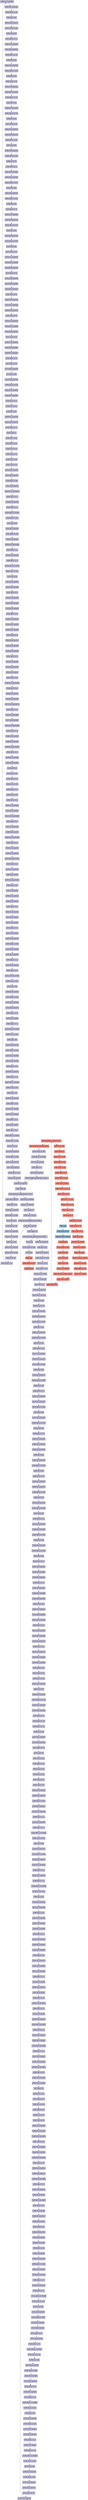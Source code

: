 digraph G {
  "10060_D156FC" [style=filled shape=rectangle color=black fillcolor="/set312/3" label ="10060: str r3, [sp,#64]"]
  "10338_D156FC" [style=filled shape=rectangle color=black fillcolor="/set312/3" label ="10338: add r2, r1, r2"]
  "1079c_D156FC" [style=filled shape=rectangle color=black fillcolor="/set312/3" label ="1079c: str r3, [sp,#76]"]
  "103a4_D156FC" [style=filled shape=rectangle color=black fillcolor="/set312/3" label ="103a4: ldr r2, [sp,#20]"]
  "10198_D156FC" [style=filled shape=rectangle color=black fillcolor="/set312/3" label ="10198: ldr r2, [sp,#24]"]
  "1065c_D156FC" [style=filled shape=rectangle color=black fillcolor="/set312/3" label ="1065c: str r3, [sp,#48]"]
  "10840_C485C7" [style=filled shape=rectangle color=black fillcolor="/set312/4" label ="10840: movr3, r1"]
  "1069c_D156FC" [style=filled shape=rectangle color=black fillcolor="/set312/3" label ="1069c: mul r3, r2, r3"]
  "10634_D156FC" [style=filled shape=rectangle color=black fillcolor="/set312/3" label ="10634: ldr r2, [pc,#404]"]
  "1074c_D156FC" [style=filled shape=rectangle color=black fillcolor="/set312/3" label ="1074c: ldr r1, [sp,#56]"]
  "10194_D156FC" [style=filled shape=rectangle color=black fillcolor="/set312/3" label ="10194: str r2, [r3]"]
  "10770_D156FC" [style=filled shape=rectangle color=black fillcolor="/set312/3" label ="10770: add r3, r3, #32"]
  "100c8_D156FC" [style=filled shape=rectangle color=black fillcolor="/set312/3" label ="100c8: add r3, r3, #8"]
  "10254_D156FC" [style=filled shape=rectangle color=black fillcolor="/set312/3" label ="10254: ldr r2, [sp,#12]"]
  "10544_D156FC" [style=filled shape=rectangle color=black fillcolor="/set312/3" label ="10544: ldr r3, [sp,#76]"]
  "100f4_D156FC" [style=filled shape=rectangle color=black fillcolor="/set312/3" label ="100f4: add r3, r3, #16"]
  "10438_D156FC" [style=filled shape=rectangle color=black fillcolor="/set312/3" label ="10438: ldr r2, [r3]"]
  "10748_D156FC" [style=filled shape=rectangle color=black fillcolor="/set312/3" label ="10748: add r3, r3, #96"]
  "101f0_D156FC" [style=filled shape=rectangle color=black fillcolor="/set312/3" label ="101f0: add r3, r3, #24"]
  "10280_D156FC" [style=filled shape=rectangle color=black fillcolor="/set312/3" label ="10280: ldr r2, [pc,#1360]"]
  "10420_D156FC" [style=filled shape=rectangle color=black fillcolor="/set312/3" label ="10420: add r3, r3, #224"]
  "10358_D156FC" [style=filled shape=rectangle color=black fillcolor="/set312/3" label ="10358: add r1, r1, r2"]
  "104f0_D156FC" [style=filled shape=rectangle color=black fillcolor="/set312/3" label ="104f0: ldr r2, [sp,#68]"]
  "10418_D156FC" [style=filled shape=rectangle color=black fillcolor="/set312/3" label ="10418: ldr r2, [r3]"]
  "10618_D156FC" [style=filled shape=rectangle color=black fillcolor="/set312/3" label ="10618: ldr r2, [sp,#48]"]
  "106c4_D156FC" [style=filled shape=rectangle color=black fillcolor="/set312/3" label ="106c4: ldr r3, [sp,#8]"]
  "10090_D156FC" [style=filled shape=rectangle color=black fillcolor="/set312/3" label ="10090: ldr r3, [sp,#76]"]
  "10180_D156FC" [style=filled shape=rectangle color=black fillcolor="/set312/3" label ="10180: add r3, r3, #16"]
  "103b4_D156FC" [style=filled shape=rectangle color=black fillcolor="/set312/3" label ="103b4: add r2, r2, #1024"]
  "100e4_D156FC" [style=filled shape=rectangle color=black fillcolor="/set312/3" label ="100e4: ldr r3, [sp,#76]"]
  "10218_D156FC" [style=filled shape=rectangle color=black fillcolor="/set312/3" label ="10218: ldr r3, [sp,#64]"]
  "10184_D156FC" [style=filled shape=rectangle color=black fillcolor="/set312/3" label ="10184: ldr r1, [sp,#36]"]
  "106ec_D156FC" [style=filled shape=rectangle color=black fillcolor="/set312/3" label ="106ec: add r3, r2, r3"]
  "10230_D156FC" [style=filled shape=rectangle color=black fillcolor="/set312/3" label ="10230: str r3, [sp,#16]"]
  "10480_D156FC" [style=filled shape=rectangle color=black fillcolor="/set312/3" label ="10480: add r3, r3, #160"]
  "1037c_D156FC" [style=filled shape=rectangle color=black fillcolor="/set312/3" label ="1037c: ldr r2, [sp,#16]"]
  "102c8_D156FC" [style=filled shape=rectangle color=black fillcolor="/set312/3" label ="102c8: mul r3, r2, r3"]
  "10354_D156FC" [style=filled shape=rectangle color=black fillcolor="/set312/3" label ="10354: ldr r2, [sp,#16]"]
  "104c4_D156FC" [style=filled shape=rectangle color=black fillcolor="/set312/3" label ="104c4: ldr r3, [r3]"]
  "101a0_D156FC" [style=filled shape=rectangle color=black fillcolor="/set312/3" label ="101a0: add r2, r2, r3"]
  "10850_C485C7" [style=filled shape=rectangle color=black fillcolor="/set312/4" label ="10850: str r3, [sp]"]
  "10798_D156FC" [style=filled shape=rectangle color=black fillcolor="/set312/3" label ="10798: add r3, r3, #4"]
  "1044c_D156FC" [style=filled shape=rectangle color=black fillcolor="/set312/3" label ="1044c: str r3, [sp,#60]"]
  "1052c_D156FC" [style=filled shape=rectangle color=black fillcolor="/set312/3" label ="1052c: str r3, [sp,#24]"]
  "103f0_D156FC" [style=filled shape=rectangle color=black fillcolor="/set312/3" label ="103f0: str r3, [sp,#72]"]
  "1086c_C485C7" [style=filled shape=rectangle color=black fillcolor="/set312/4" label ="1086c: str r3, [sp,#4]"]
  "103e8_D156FC" [style=filled shape=rectangle color=black fillcolor="/set312/3" label ="103e8: str r3, [sp,#76]"]
  "10028_D156FC" [style=filled shape=rectangle color=black fillcolor="/set312/3" label ="10028: b103d8< jpeg_fdct_islow+ 0x3c4> "]
  "1061c_D156FC" [style=filled shape=rectangle color=black fillcolor="/set312/3" label ="1061c: ldr r3, [sp,#64]"]
  "102fc_D156FC" [style=filled shape=rectangle color=black fillcolor="/set312/3" label ="102fc: str r3, [sp,#8]"]
  "10478_D156FC" [style=filled shape=rectangle color=black fillcolor="/set312/3" label ="10478: ldr r2, [r3]"]
  "101a8_D156FC" [style=filled shape=rectangle color=black fillcolor="/set312/3" label ="101a8: lsl r3, r3, #3"]
  "10760_D156FC" [style=filled shape=rectangle color=black fillcolor="/set312/3" label ="10760: add r2, r2, #16384"]
  "105f8_D156FC" [style=filled shape=rectangle color=black fillcolor="/set312/3" label ="105f8: ldr r2, [sp,#48]"]
  "10160_D156FC" [style=filled shape=rectangle color=black fillcolor="/set312/3" label ="10160: str r3, [sp,#24]"]
  "1066c_D156FC" [style=filled shape=rectangle color=black fillcolor="/set312/3" label ="1066c: str r3, [sp,#56]"]
  "106b4_D156FC" [style=filled shape=rectangle color=black fillcolor="/set312/3" label ="106b4: ldr r3, [sp,#12]"]
  "10310_D156FC" [style=filled shape=rectangle color=black fillcolor="/set312/3" label ="10310: ldr r2, [sp,#8]"]
  "10414_D156FC" [style=filled shape=rectangle color=black fillcolor="/set312/3" label ="10414: ldr r3, [sp,#76]"]
  "10858_C485C7" [style=filled shape=rectangle color=black fillcolor="/set312/4" label ="10858: ldr r3, [sp,#4]"]
  "1015c_D156FC" [style=filled shape=rectangle color=black fillcolor="/set312/3" label ="1015c: rsb r3, r3, r2"]
  "10038_D156FC" [style=filled shape=rectangle color=black fillcolor="/set312/3" label ="10038: add r3, r3, #28"]
  "10830_C485C7" [style=filled shape=rectangle color=black fillcolor="/set312/4" label ="10830: add r3, r3, r2"]
  "10734_D156FC" [style=filled shape=rectangle color=black fillcolor="/set312/3" label ="10734: add r2, r1, r2"]
  "101f8_D156FC" [style=filled shape=rectangle color=black fillcolor="/set312/3" label ="101f8: ldr r1, [pc,#1484]"]
  "10804_C485C7" [style=filled shape=rectangle color=black fillcolor="/set312/4" label ="10804: str r3, [sp,#4]"]
  "104b8_D156FC" [style=filled shape=rectangle color=black fillcolor="/set312/3" label ="104b8: ldr r2, [r3]"]
  "1049c_D156FC" [style=filled shape=rectangle color=black fillcolor="/set312/3" label ="1049c: ldr r3, [sp,#76]"]
  "107f4_C485C7" [style=filled shape=rectangle color=black fillcolor="/set312/4" label ="107f4: sub sp, sp, #12"]
  "10820_C485C7" [style=filled shape=rectangle color=black fillcolor="/set312/4" label ="10820: add r3, r3, r2"]
  "103d0_D156FC" [style=filled shape=rectangle color=black fillcolor="/set312/3" label ="103d0: sub r3, r3, #1"]
  "10368_D156FC" [style=filled shape=rectangle color=black fillcolor="/set312/3" label ="10368: asr r2, r2, #11"]
  "1055c_D156FC" [style=filled shape=rectangle color=black fillcolor="/set312/3" label ="1055c: rsb r2, r2, r1"]
  "1083c_C485C7" [style=filled shape=rectangle color=black fillcolor="/set312/4" label ="1083c: rsb r1, r3, r1"]
  "10188_D156FC" [style=filled shape=rectangle color=black fillcolor="/set312/3" label ="10188: ldr r2, [sp,#28]"]
  "107ac_D156FC" [style=filled shape=rectangle color=black fillcolor="/set312/3" label ="107ac: ldr r3, [sp,#72]"]
  "107f0_C485C7" [style=filled shape=rectangle color=black fillcolor="/set312/4" label ="107f0: push{lr}"]
  "10864_C485C7" [style=filled shape=rectangle color=black fillcolor="/set312/4" label ="10864: ldr r3, [sp,#4]"]
  "1046c_D156FC" [style=filled shape=rectangle color=black fillcolor="/set312/3" label ="1046c: str r3, [sp,#56]"]
  "10704_D156FC" [style=filled shape=rectangle color=black fillcolor="/set312/3" label ="10704: add r1, r1, r2"]
  "10380_D156FC" [style=filled shape=rectangle color=black fillcolor="/set312/3" label ="10380: add r1, r1, r2"]
  "1034c_D156FC" [style=filled shape=rectangle color=black fillcolor="/set312/3" label ="1034c: add r3, r3, #20"]
  "10518_D156FC" [style=filled shape=rectangle color=black fillcolor="/set312/3" label ="10518: add r3, r2, r3"]
  "100c4_D156FC" [style=filled shape=rectangle color=black fillcolor="/set312/3" label ="100c4: ldr r3, [sp,#76]"]
  "10494_D156FC" [style=filled shape=rectangle color=black fillcolor="/set312/3" label ="10494: add r3, r3, #64"]
  "105c8_D156FC" [style=filled shape=rectangle color=black fillcolor="/set312/3" label ="105c8: ldr r2, [sp,#24]"]
  "10534_D156FC" [style=filled shape=rectangle color=black fillcolor="/set312/3" label ="10534: ldr r3, [sp,#28]"]
  "10268_D156FC" [style=filled shape=rectangle color=black fillcolor="/set312/3" label ="10268: str r3, [sp,#4]"]
  "105dc_D156FC" [style=filled shape=rectangle color=black fillcolor="/set312/3" label ="105dc: add r2, r2, #16384"]
  "1082c_C485C7" [style=filled shape=rectangle color=black fillcolor="/set312/4" label ="1082c: smull r1, r3, r2, r3"]
  "107f8_C485C7" [style=filled shape=rectangle color=black fillcolor="/set312/4" label ="107f8: movr3, #1"]
  "10608_D156FC" [style=filled shape=rectangle color=black fillcolor="/set312/3" label ="10608: ldr r2, [sp,#40]"]
  "106b0_D156FC" [style=filled shape=rectangle color=black fillcolor="/set312/3" label ="106b0: str r3, [sp,#16]"]
  "102d8_D156FC" [style=filled shape=rectangle color=black fillcolor="/set312/3" label ="102d8: mul r3, r2, r3"]
  "105fc_D156FC" [style=filled shape=rectangle color=black fillcolor="/set312/3" label ="105fc: ldr r3, [sp,#56]"]
  "10468_D156FC" [style=filled shape=rectangle color=black fillcolor="/set312/3" label ="10468: rsb r3, r3, r2"]
  "101ac_D156FC" [style=filled shape=rectangle color=black fillcolor="/set312/3" label ="101ac: add r3, r3, r2"]
  "100e8_D156FC" [style=filled shape=rectangle color=black fillcolor="/set312/3" label ="100e8: add r3, r3, #12"]
  "101fc_D156FC" [style=filled shape=rectangle color=black fillcolor="/set312/3" label ="101fc: mul r1, r2, r1"]
  "102e0_D156FC" [style=filled shape=rectangle color=black fillcolor="/set312/3" label ="102e0: ldr r3, [sp,#12]"]
  "10680_D156FC" [style=filled shape=rectangle color=black fillcolor="/set312/3" label ="10680: lsl r1, r3, #10"]
  "105cc_D156FC" [style=filled shape=rectangle color=black fillcolor="/set312/3" label ="105cc: ldr r1, [pc,#504]"]
  "103d8_D156FC" [style=filled shape=rectangle color=black fillcolor="/set312/3" label ="103d8: ldr r3, [sp,#72]"]
  "10048_D156FC" [style=filled shape=rectangle color=black fillcolor="/set312/3" label ="10048: ldr r3, [sp,#76]"]
  "106c0_D156FC" [style=filled shape=rectangle color=black fillcolor="/set312/3" label ="106c0: str r3, [sp,#12]"]
  "106d0_D156FC" [style=filled shape=rectangle color=black fillcolor="/set312/3" label ="106d0: str r3, [sp,#8]"]
  "1020c_D156FC" [style=filled shape=rectangle color=black fillcolor="/set312/3" label ="1020c: asr r2, r2, #11"]
  "1041c_D156FC" [style=filled shape=rectangle color=black fillcolor="/set312/3" label ="1041c: ldr r3, [sp,#76]"]
  "10364_D156FC" [style=filled shape=rectangle color=black fillcolor="/set312/3" label ="10364: add r2, r2, #1024"]
  "1028c_D156FC" [style=filled shape=rectangle color=black fillcolor="/set312/3" label ="1028c: ldr r3, [sp,#56]"]
  "10740_D156FC" [style=filled shape=rectangle color=black fillcolor="/set312/3" label ="10740: str r2, [r3]"]
  "105d4_D156FC" [style=filled shape=rectangle color=black fillcolor="/set312/3" label ="105d4: ldr r2, [sp,#20]"]
  "1077c_D156FC" [style=filled shape=rectangle color=black fillcolor="/set312/3" label ="1077c: add r1, r1, r2"]
  "103dc_D156FC" [style=filled shape=rectangle color=black fillcolor="/set312/3" label ="103dc: cmpr3, #0"]
  "1001c_D156FC" [style=filled shape=rectangle color=black fillcolor="/set312/3" label ="1001c: str r3, [sp,#76]"]
  "10130_D156FC" [style=filled shape=rectangle color=black fillcolor="/set312/3" label ="10130: str r3, [sp,#36]"]
  "10128_D156FC" [style=filled shape=rectangle color=black fillcolor="/set312/3" label ="10128: ldr r3, [sp,#44]"]
  "10638_D156FC" [style=filled shape=rectangle color=black fillcolor="/set312/3" label ="10638: mul r3, r2, r3"]
  "10070_D156FC" [style=filled shape=rectangle color=black fillcolor="/set312/3" label ="10070: ldr r3, [sp,#76]"]
  "105e4_D156FC" [style=filled shape=rectangle color=black fillcolor="/set312/3" label ="105e4: str r2, [r3]"]
  "10098_D156FC" [style=filled shape=rectangle color=black fillcolor="/set312/3" label ="10098: ldr r3, [r3]"]
  "101d0_D156FC" [style=filled shape=rectangle color=black fillcolor="/set312/3" label ="101d0: ldr r1, [pc,#1520]"]
  "104c8_D156FC" [style=filled shape=rectangle color=black fillcolor="/set312/3" label ="104c8: add r3, r2, r3"]
  "100e0_D156FC" [style=filled shape=rectangle color=black fillcolor="/set312/3" label ="100e0: str r3, [sp,#48]"]
  "10520_D156FC" [style=filled shape=rectangle color=black fillcolor="/set312/3" label ="10520: ldr r2, [sp,#60]"]
  "10694_D156FC" [style=filled shape=rectangle color=black fillcolor="/set312/3" label ="10694: ldr r3, [sp,#20]"]
  "10498_D156FC" [style=filled shape=rectangle color=black fillcolor="/set312/3" label ="10498: ldr r2, [r3]"]
  "1005c_D156FC" [style=filled shape=rectangle color=black fillcolor="/set312/3" label ="1005c: rsb r3, r3, r2"]
  "10370_D156FC" [style=filled shape=rectangle color=black fillcolor="/set312/3" label ="10370: ldr r3, [sp,#76]"]
  "10584_D156FC" [style=filled shape=rectangle color=black fillcolor="/set312/3" label ="10584: lsl r3, r3, #4"]
  "10318_D156FC" [style=filled shape=rectangle color=black fillcolor="/set312/3" label ="10318: add r3, r2, r3"]
  "10178_D156FC" [style=filled shape=rectangle color=black fillcolor="/set312/3" label ="10178: str r2, [r3]"]
  "104e8_D156FC" [style=filled shape=rectangle color=black fillcolor="/set312/3" label ="104e8: rsb r3, r3, r2"]
  "10350_D156FC" [style=filled shape=rectangle color=black fillcolor="/set312/3" label ="10350: ldr r1, [sp,#48]"]
  "100ac_D156FC" [style=filled shape=rectangle color=black fillcolor="/set312/3" label ="100ac: ldr r2, [r3]"]
  "103cc_D156FC" [style=filled shape=rectangle color=black fillcolor="/set312/3" label ="103cc: ldr r3, [sp,#72]"]
  "105c0_D156FC" [style=filled shape=rectangle color=black fillcolor="/set312/3" label ="105c0: ldr r3, [sp,#76]"]
  "102f8_D156FC" [style=filled shape=rectangle color=black fillcolor="/set312/3" label ="102f8: mul r3, r2, r3"]
  "10138_D156FC" [style=filled shape=rectangle color=black fillcolor="/set312/3" label ="10138: ldr r3, [sp,#44]"]
  "10610_D156FC" [style=filled shape=rectangle color=black fillcolor="/set312/3" label ="10610: add r3, r2, r3"]
  "10784_D156FC" [style=filled shape=rectangle color=black fillcolor="/set312/3" label ="10784: add r2, r1, r2"]
  "100b8_D156FC" [style=filled shape=rectangle color=black fillcolor="/set312/3" label ="100b8: ldr r3, [r3]"]
  "10714_D156FC" [style=filled shape=rectangle color=black fillcolor="/set312/3" label ="10714: asr r2, r2, #15"]
  "10248_D156FC" [style=filled shape=rectangle color=black fillcolor="/set312/3" label ="10248: ldr r3, [sp,#64]"]
  "107a8_D156FC" [style=filled shape=rectangle color=black fillcolor="/set312/3" label ="107a8: str r3, [sp,#72]"]
  "1023c_D156FC" [style=filled shape=rectangle color=black fillcolor="/set312/3" label ="1023c: add r3, r2, r3"]
  "10458_D156FC" [style=filled shape=rectangle color=black fillcolor="/set312/3" label ="10458: ldr r2, [r3]"]
  "10454_D156FC" [style=filled shape=rectangle color=black fillcolor="/set312/3" label ="10454: add r3, r3, #32"]
  "10488_D156FC" [style=filled shape=rectangle color=black fillcolor="/set312/3" label ="10488: add r3, r2, r3"]
  "100d8_D156FC" [style=filled shape=rectangle color=black fillcolor="/set312/3" label ="100d8: ldr r3, [r3]"]
  "10590_D156FC" [style=filled shape=rectangle color=black fillcolor="/set312/3" label ="10590: rsb r3, r3, r2"]
  "10140_D156FC" [style=filled shape=rectangle color=black fillcolor="/set312/3" label ="10140: str r3, [sp,#32]"]
  "10810_C485C7" [style=filled shape=rectangle color=black fillcolor="/set312/4" label ="10810: movr3, r2"]
  "10874_C485C7" [style=filled shape=rectangle color=black fillcolor="/set312/4" label ="10874: cmpr3, #63"]
  "10724_D156FC" [style=filled shape=rectangle color=black fillcolor="/set312/3" label ="10724: ldr r1, [sp,#48]"]
  "102a4_D156FC" [style=filled shape=rectangle color=black fillcolor="/set312/3" label ="102a4: lsl r3, r3, #1"]
  "10088_D156FC" [style=filled shape=rectangle color=black fillcolor="/set312/3" label ="10088: add r3, r3, #4"]
  "10378_D156FC" [style=filled shape=rectangle color=black fillcolor="/set312/3" label ="10378: ldr r1, [sp,#56]"]
  "107a0_D156FC" [style=filled shape=rectangle color=black fillcolor="/set312/3" label ="107a0: ldr r3, [sp,#72]"]
  "103b8_D156FC" [style=filled shape=rectangle color=black fillcolor="/set312/3" label ="103b8: asr r2, r2, #11"]
  "10348_D156FC" [style=filled shape=rectangle color=black fillcolor="/set312/3" label ="10348: ldr r3, [sp,#76]"]
  "10390_D156FC" [style=filled shape=rectangle color=black fillcolor="/set312/3" label ="10390: asr r2, r2, #11"]
  "106dc_D156FC" [style=filled shape=rectangle color=black fillcolor="/set312/3" label ="106dc: add r3, r2, r3"]
  "10288_D156FC" [style=filled shape=rectangle color=black fillcolor="/set312/3" label ="10288: str r3, [sp,#48]"]
  "10594_D156FC" [style=filled shape=rectangle color=black fillcolor="/set312/3" label ="10594: str r3, [sp,#20]"]
  "10644_D156FC" [style=filled shape=rectangle color=black fillcolor="/set312/3" label ="10644: ldr r2, [pc,#392]"]
  "10658_D156FC" [style=filled shape=rectangle color=black fillcolor="/set312/3" label ="10658: mul r3, r2, r3"]
  "1072c_D156FC" [style=filled shape=rectangle color=black fillcolor="/set312/3" label ="1072c: add r1, r1, r2"]
  "10500_D156FC" [style=filled shape=rectangle color=black fillcolor="/set312/3" label ="10500: ldr r2, [sp,#68]"]
  "100fc_D156FC" [style=filled shape=rectangle color=black fillcolor="/set312/3" label ="100fc: add r3, r2, r3"]
  "1070c_D156FC" [style=filled shape=rectangle color=black fillcolor="/set312/3" label ="1070c: add r2, r1, r2"]
  "10224_D156FC" [style=filled shape=rectangle color=black fillcolor="/set312/3" label ="10224: ldr r2, [sp,#48]"]
  "10464_D156FC" [style=filled shape=rectangle color=black fillcolor="/set312/3" label ="10464: ldr r3, [r3]"]
  "105ec_D156FC" [style=filled shape=rectangle color=black fillcolor="/set312/3" label ="105ec: ldr r3, [sp,#64]"]
  "103b0_D156FC" [style=filled shape=rectangle color=black fillcolor="/set312/3" label ="103b0: add r2, r1, r2"]
  "10234_D156FC" [style=filled shape=rectangle color=black fillcolor="/set312/3" label ="10234: ldr r2, [sp,#40]"]
  "10158_D156FC" [style=filled shape=rectangle color=black fillcolor="/set312/3" label ="10158: ldr r3, [sp,#52]"]
  "101c0_D156FC" [style=filled shape=rectangle color=black fillcolor="/set312/3" label ="101c0: str r3, [sp,#20]"]
  "104a8_D156FC" [style=filled shape=rectangle color=black fillcolor="/set312/3" label ="104a8: rsb r3, r3, r2"]
  "103e4_D156FC" [style=filled shape=rectangle color=black fillcolor="/set312/3" label ="103e4: ldr r3, [pc,#984]"]
  "101bc_D156FC" [style=filled shape=rectangle color=black fillcolor="/set312/3" label ="101bc: rsb r3, r3, r2"]
  "107b0_D156FC" [style=filled shape=rectangle color=black fillcolor="/set312/3" label ="107b0: cmpr3, #0"]
  "101e8_D156FC" [style=filled shape=rectangle color=black fillcolor="/set312/3" label ="101e8: str r2, [r3]"]
  "104b4_D156FC" [style=filled shape=rectangle color=black fillcolor="/set312/3" label ="104b4: add r3, r3, #96"]
  "10684_D156FC" [style=filled shape=rectangle color=black fillcolor="/set312/3" label ="10684: add r3, r3, r1"]
  "104cc_D156FC" [style=filled shape=rectangle color=black fillcolor="/set312/3" label ="104cc: str r3, [sp,#44]"]
  "102c0_D156FC" [style=filled shape=rectangle color=black fillcolor="/set312/3" label ="102c0: ldr r3, [sp,#20]"]
  "10508_D156FC" [style=filled shape=rectangle color=black fillcolor="/set312/3" label ="10508: rsb r3, r3, r2"]
  "10440_D156FC" [style=filled shape=rectangle color=black fillcolor="/set312/3" label ="10440: add r3, r3, #192"]
  "10110_D156FC" [style=filled shape=rectangle color=black fillcolor="/set312/3" label ="10110: ldr r3, [sp,#76]"]
  "10768_D156FC" [style=filled shape=rectangle color=black fillcolor="/set312/3" label ="10768: str r2, [r3]"]
  "10210_D156FC" [style=filled shape=rectangle color=black fillcolor="/set312/3" label ="10210: str r2, [r3]"]
  "10150_D156FC" [style=filled shape=rectangle color=black fillcolor="/set312/3" label ="10150: str r3, [sp,#28]"]
  "10250_D156FC" [style=filled shape=rectangle color=black fillcolor="/set312/3" label ="10250: str r3, [sp,#8]"]
  "10708_D156FC" [style=filled shape=rectangle color=black fillcolor="/set312/3" label ="10708: ldr r2, [sp,#12]"]
  "10818_C485C7" [style=filled shape=rectangle color=black fillcolor="/set312/4" label ="10818: add r3, r3, r2"]
  "106cc_D156FC" [style=filled shape=rectangle color=black fillcolor="/set312/3" label ="106cc: mul r3, r2, r3"]
  "10484_D156FC" [style=filled shape=rectangle color=black fillcolor="/set312/3" label ="10484: ldr r3, [r3]"]
  "105a8_D156FC" [style=filled shape=rectangle color=black fillcolor="/set312/3" label ="105a8: mul r1, r2, r1"]
  "10564_D156FC" [style=filled shape=rectangle color=black fillcolor="/set312/3" label ="10564: asr r2, r2, #2"]
  "100f8_D156FC" [style=filled shape=rectangle color=black fillcolor="/set312/3" label ="100f8: ldr r3, [r3]"]
  "1080c_C485C7" [style=filled shape=rectangle color=black fillcolor="/set312/4" label ="1080c: ldr r2, [sp]"]
  "102c4_D156FC" [style=filled shape=rectangle color=black fillcolor="/set312/3" label ="102c4: ldr r2, [pc,#1300]"]
  "104ac_D156FC" [style=filled shape=rectangle color=black fillcolor="/set312/3" label ="104ac: str r3, [sp,#48]"]
  "10654_D156FC" [style=filled shape=rectangle color=black fillcolor="/set312/3" label ="10654: ldr r2, [pc,#380]"]
  "10190_D156FC" [style=filled shape=rectangle color=black fillcolor="/set312/3" label ="10190: lsl r2, r2, #2"]
  "10880_C485C7" [style=filled shape=rectangle color=black fillcolor="/set312/4" label ="10880: nop"]
  "10068_D156FC" [style=filled shape=rectangle color=black fillcolor="/set312/3" label ="10068: add r3, r3, #4"]
  "107b4_D156FC" [style=filled shape=rectangle color=black fillcolor="/set312/3" label ="107b4: bge103f8< jpeg_fdct_islow+ 0x3e4> "]
  "10238_D156FC" [style=filled shape=rectangle color=black fillcolor="/set312/3" label ="10238: ldr r3, [sp,#56]"]
  "10834_C485C7" [style=filled shape=rectangle color=black fillcolor="/set312/4" label ="10834: asr r1, r3, #15"]
  "103e0_D156FC" [style=filled shape=rectangle color=black fillcolor="/set312/3" label ="103e0: bge1002c< jpeg_fdct_islow+ 0x18> "]
  "101c8_D156FC" [style=filled shape=rectangle color=black fillcolor="/set312/3" label ="101c8: add r3, r3, #8"]
  "10008_542A03" [style=filled shape=rectangle color=black fillcolor="/set312/5" label ="10008: bl107f0< c_entry> "]
  "10448_D156FC" [style=filled shape=rectangle color=black fillcolor="/set312/3" label ="10448: add r3, r2, r3"]
  "10300_D156FC" [style=filled shape=rectangle color=black fillcolor="/set312/3" label ="10300: ldr r2, [sp,#12]"]
  "105b0_D156FC" [style=filled shape=rectangle color=black fillcolor="/set312/3" label ="105b0: add r2, r1, r2"]
  "104e0_D156FC" [style=filled shape=rectangle color=black fillcolor="/set312/3" label ="104e0: add r3, r3, #128"]
  "10290_D156FC" [style=filled shape=rectangle color=black fillcolor="/set312/3" label ="10290: ldr r2, [pc,#1348]"]
  "10208_D156FC" [style=filled shape=rectangle color=black fillcolor="/set312/3" label ="10208: add r2, r2, #1024"]
  "10024_D156FC" [style=filled shape=rectangle color=black fillcolor="/set312/3" label ="10024: str r3, [sp,#72]"]
  "102e4_D156FC" [style=filled shape=rectangle color=black fillcolor="/set312/3" label ="102e4: ldr r2, [pc,#1276]"]
  "10470_D156FC" [style=filled shape=rectangle color=black fillcolor="/set312/3" label ="10470: ldr r3, [sp,#76]"]
  "1058c_D156FC" [style=filled shape=rectangle color=black fillcolor="/set312/3" label ="1058c: lsl r2, r3, #5"]
  "10650_D156FC" [style=filled shape=rectangle color=black fillcolor="/set312/3" label ="10650: ldr r3, [sp,#48]"]
  "1033c_D156FC" [style=filled shape=rectangle color=black fillcolor="/set312/3" label ="1033c: add r2, r2, #1024"]
  "1014c_D156FC" [style=filled shape=rectangle color=black fillcolor="/set312/3" label ="1014c: add r3, r2, r3"]
  "10434_D156FC" [style=filled shape=rectangle color=black fillcolor="/set312/3" label ="10434: add r3, r3, #32"]
  "10298_D156FC" [style=filled shape=rectangle color=black fillcolor="/set312/3" label ="10298: str r3, [sp,#56]"]
  "10430_D156FC" [style=filled shape=rectangle color=black fillcolor="/set312/3" label ="10430: ldr r3, [sp,#76]"]
  "10648_D156FC" [style=filled shape=rectangle color=black fillcolor="/set312/3" label ="10648: mul r3, r2, r3"]
  "100dc_D156FC" [style=filled shape=rectangle color=black fillcolor="/set312/3" label ="100dc: rsb r3, r3, r2"]
  "100a0_D156FC" [style=filled shape=rectangle color=black fillcolor="/set312/3" label ="100a0: str r3, [sp,#56]"]
  "1045c_D156FC" [style=filled shape=rectangle color=black fillcolor="/set312/3" label ="1045c: ldr r3, [sp,#76]"]
  "10324_D156FC" [style=filled shape=rectangle color=black fillcolor="/set312/3" label ="10324: add r3, r3, #28"]
  "10050_D156FC" [style=filled shape=rectangle color=black fillcolor="/set312/3" label ="10050: ldr r3, [sp,#76]"]
  "1085c_C485C7" [style=filled shape=rectangle color=black fillcolor="/set312/4" label ="1085c: ldr r2, [sp]"]
  "102f0_D156FC" [style=filled shape=rectangle color=black fillcolor="/set312/3" label ="102f0: ldr r3, [sp,#8]"]
  "105b4_D156FC" [style=filled shape=rectangle color=black fillcolor="/set312/3" label ="105b4: add r2, r2, #16384"]
  "106a8_D156FC" [style=filled shape=rectangle color=black fillcolor="/set312/3" label ="106a8: ldr r2, [pc,#308]"]
  "102d0_D156FC" [style=filled shape=rectangle color=black fillcolor="/set312/3" label ="102d0: ldr r3, [sp,#16]"]
  "10814_C485C7" [style=filled shape=rectangle color=black fillcolor="/set312/4" label ="10814: lsl r3, r3, #5"]
  "107fc_C485C7" [style=filled shape=rectangle color=black fillcolor="/set312/4" label ="107fc: str r3, [sp]"]
  "10360_D156FC" [style=filled shape=rectangle color=black fillcolor="/set312/3" label ="10360: add r2, r1, r2"]
  "101b0_D156FC" [style=filled shape=rectangle color=black fillcolor="/set312/3" label ="101b0: lsl r3, r3, #4"]
  "10074_D156FC" [style=filled shape=rectangle color=black fillcolor="/set312/3" label ="10074: add r3, r3, #24"]
  "10328_D156FC" [style=filled shape=rectangle color=black fillcolor="/set312/3" label ="10328: ldr r1, [sp,#40]"]
  "106a4_D156FC" [style=filled shape=rectangle color=black fillcolor="/set312/3" label ="106a4: ldr r3, [sp,#16]"]
  "101e0_D156FC" [style=filled shape=rectangle color=black fillcolor="/set312/3" label ="101e0: add r2, r2, #1024"]
  "10670_D156FC" [style=filled shape=rectangle color=black fillcolor="/set312/3" label ="10670: ldr r2, [sp,#64]"]
  "107bc_D156FC" [style=filled shape=rectangle color=black fillcolor="/set312/3" label ="107bc: add sp, sp, #80"]
  "10764_D156FC" [style=filled shape=rectangle color=black fillcolor="/set312/3" label ="10764: asr r2, r2, #15"]
  "10558_D156FC" [style=filled shape=rectangle color=black fillcolor="/set312/3" label ="10558: ldr r2, [sp,#28]"]
  "1048c_D156FC" [style=filled shape=rectangle color=black fillcolor="/set312/3" label ="1048c: str r3, [sp,#52]"]
  "1064c_D156FC" [style=filled shape=rectangle color=black fillcolor="/set312/3" label ="1064c: str r3, [sp,#40]"]
  "1054c_D156FC" [style=filled shape=rectangle color=black fillcolor="/set312/3" label ="1054c: ldr r3, [sp,#76]"]
  "10400_D156FC" [style=filled shape=rectangle color=black fillcolor="/set312/3" label ="10400: ldr r3, [sp,#76]"]
  "100a4_D156FC" [style=filled shape=rectangle color=black fillcolor="/set312/3" label ="100a4: ldr r3, [sp,#76]"]
  "1067c_D156FC" [style=filled shape=rectangle color=black fillcolor="/set312/3" label ="1067c: add r3, r3, r2"]
  "10278_D156FC" [style=filled shape=rectangle color=black fillcolor="/set312/3" label ="10278: str r3, [sp,#40]"]
  "10384_D156FC" [style=filled shape=rectangle color=black fillcolor="/set312/3" label ="10384: ldr r2, [sp,#12]"]
  "1012c_D156FC" [style=filled shape=rectangle color=black fillcolor="/set312/3" label ="1012c: add r3, r2, r3"]
  "1073c_D156FC" [style=filled shape=rectangle color=black fillcolor="/set312/3" label ="1073c: asr r2, r2, #15"]
  "1032c_D156FC" [style=filled shape=rectangle color=black fillcolor="/set312/3" label ="1032c: ldr r2, [sp,#20]"]
  "103a8_D156FC" [style=filled shape=rectangle color=black fillcolor="/set312/3" label ="103a8: add r1, r1, r2"]
  "104fc_D156FC" [style=filled shape=rectangle color=black fillcolor="/set312/3" label ="104fc: str r3, [sp,#36]"]
  "10808_C485C7" [style=filled shape=rectangle color=black fillcolor="/set312/4" label ="10808: b10870< c_entry+ 0x80> "]
  "105d8_D156FC" [style=filled shape=rectangle color=black fillcolor="/set312/3" label ="105d8: add r2, r1, r2"]
  "102d4_D156FC" [style=filled shape=rectangle color=black fillcolor="/set312/3" label ="102d4: ldr r2, [pc,#1288]"]
  "1003c_D156FC" [style=filled shape=rectangle color=black fillcolor="/set312/3" label ="1003c: ldr r3, [r3]"]
  "103c0_D156FC" [style=filled shape=rectangle color=black fillcolor="/set312/3" label ="103c0: ldr r3, [sp,#76]"]
  "10304_D156FC" [style=filled shape=rectangle color=black fillcolor="/set312/3" label ="10304: ldr r3, [sp,#4]"]
  "106e0_D156FC" [style=filled shape=rectangle color=black fillcolor="/set312/3" label ="106e0: str r3, [sp,#12]"]
  "10888_C485C7" [style=filled shape=rectangle color=black fillcolor="/set312/4" label ="10888: pop{pc}"]
  "10004_542A03" [style=filled shape=rectangle color=black fillcolor="/set312/5" label ="10004: ldr sp, [pc,#4]"]
  "101b4_D156FC" [style=filled shape=rectangle color=black fillcolor="/set312/3" label ="101b4: rsb r3, r2, r3"]
  "10408_D156FC" [style=filled shape=rectangle color=black fillcolor="/set312/3" label ="10408: ldr r3, [r3]"]
  "10868_C485C7" [style=filled shape=rectangle color=black fillcolor="/set312/4" label ="10868: add r3, r3, #1"]
  "1062c_D156FC" [style=filled shape=rectangle color=black fillcolor="/set312/3" label ="1062c: ldr r3, [sp,#8]"]
  "1006c_D156FC" [style=filled shape=rectangle color=black fillcolor="/set312/3" label ="1006c: ldr r2, [r3]"]
  "10424_D156FC" [style=filled shape=rectangle color=black fillcolor="/set312/3" label ="10424: ldr r3, [r3]"]
  "100cc_D156FC" [style=filled shape=rectangle color=black fillcolor="/set312/3" label ="100cc: ldr r2, [r3]"]
  "1031c_D156FC" [style=filled shape=rectangle color=black fillcolor="/set312/3" label ="1031c: str r3, [sp,#8]"]
  "10660_D156FC" [style=filled shape=rectangle color=black fillcolor="/set312/3" label ="10660: ldr r3, [sp,#56]"]
  "10314_D156FC" [style=filled shape=rectangle color=black fillcolor="/set312/3" label ="10314: ldr r3, [sp,#4]"]
  "101d4_D156FC" [style=filled shape=rectangle color=black fillcolor="/set312/3" label ="101d4: mul r1, r2, r1"]
  "10154_D156FC" [style=filled shape=rectangle color=black fillcolor="/set312/3" label ="10154: ldr r2, [sp,#60]"]
  "1039c_D156FC" [style=filled shape=rectangle color=black fillcolor="/set312/3" label ="1039c: add r3, r3, #4"]
  "1009c_D156FC" [style=filled shape=rectangle color=black fillcolor="/set312/3" label ="1009c: rsb r3, r3, r2"]
  "10014_D156FC" [style=filled shape=rectangle color=black fillcolor="/set312/3" label ="10014: sub sp, sp, #80"]
  "10168_D156FC" [style=filled shape=rectangle color=black fillcolor="/set312/3" label ="10168: ldr r3, [sp,#28]"]
  "1038c_D156FC" [style=filled shape=rectangle color=black fillcolor="/set312/3" label ="1038c: add r2, r2, #1024"]
  "10580_D156FC" [style=filled shape=rectangle color=black fillcolor="/set312/3" label ="10580: add r3, r3, r2"]
  "10054_D156FC" [style=filled shape=rectangle color=black fillcolor="/set312/3" label ="10054: add r3, r3, #28"]
  "10294_D156FC" [style=filled shape=rectangle color=black fillcolor="/set312/3" label ="10294: mul r3, r2, r3"]
  "105ac_D156FC" [style=filled shape=rectangle color=black fillcolor="/set312/3" label ="105ac: ldr r2, [sp,#20]"]
  "10884_C485C7" [style=filled shape=rectangle color=black fillcolor="/set312/4" label ="10884: add sp, sp, #12"]
  "10020_D156FC" [style=filled shape=rectangle color=black fillcolor="/set312/3" label ="10020: movr3, #7"]
  "100bc_D156FC" [style=filled shape=rectangle color=black fillcolor="/set312/3" label ="100bc: add r3, r2, r3"]
  "101cc_D156FC" [style=filled shape=rectangle color=black fillcolor="/set312/3" label ="101cc: ldr r2, [sp,#32]"]
  "1084c_C485C7" [style=filled shape=rectangle color=black fillcolor="/set312/4" label ="1084c: rsb r3, r3, r2"]
  "104f4_D156FC" [style=filled shape=rectangle color=black fillcolor="/set312/3" label ="104f4: ldr r3, [sp,#44]"]
  "10560_D156FC" [style=filled shape=rectangle color=black fillcolor="/set312/3" label ="10560: add r2, r2, #2"]
  "104a4_D156FC" [style=filled shape=rectangle color=black fillcolor="/set312/3" label ="104a4: ldr r3, [r3]"]
  "103d4_D156FC" [style=filled shape=rectangle color=black fillcolor="/set312/3" label ="103d4: str r3, [sp,#72]"]
  "1087c_C485C7" [style=filled shape=rectangle color=black fillcolor="/set312/4" label ="1087c: bl10014< jpeg_fdct_islow> "]
  "1051c_D156FC" [style=filled shape=rectangle color=black fillcolor="/set312/3" label ="1051c: str r3, [sp,#28]"]
  "1043c_D156FC" [style=filled shape=rectangle color=black fillcolor="/set312/3" label ="1043c: ldr r3, [sp,#76]"]
  "105bc_D156FC" [style=filled shape=rectangle color=black fillcolor="/set312/3" label ="105bc: str r2, [r3]"]
  "102f4_D156FC" [style=filled shape=rectangle color=black fillcolor="/set312/3" label ="102f4: ldr r2, [pc,#1264]"]
  "10588_D156FC" [style=filled shape=rectangle color=black fillcolor="/set312/3" label ="10588: rsb r3, r2, r3"]
  "102ac_D156FC" [style=filled shape=rectangle color=black fillcolor="/set312/3" label ="102ac: lsl r1, r3, #10"]
  "10018_D156FC" [style=filled shape=rectangle color=black fillcolor="/set312/3" label ="10018: ldr r3, [pc,#1956]"]
  "101a4_D156FC" [style=filled shape=rectangle color=black fillcolor="/set312/3" label ="101a4: movr3, r2"]
  "10878_C485C7" [style=filled shape=rectangle color=black fillcolor="/set312/4" label ="10878: ble1080c< c_entry+ 0x1c> "]
  "10554_D156FC" [style=filled shape=rectangle color=black fillcolor="/set312/3" label ="10554: ldr r1, [sp,#36]"]
  "106bc_D156FC" [style=filled shape=rectangle color=black fillcolor="/set312/3" label ="106bc: mul r3, r2, r3"]
  "10374_D156FC" [style=filled shape=rectangle color=black fillcolor="/set312/3" label ="10374: add r3, r3, #12"]
  "10164_D156FC" [style=filled shape=rectangle color=black fillcolor="/set312/3" label ="10164: ldr r2, [sp,#36]"]
  "10720_D156FC" [style=filled shape=rectangle color=black fillcolor="/set312/3" label ="10720: add r3, r3, #160"]
  "10710_D156FC" [style=filled shape=rectangle color=black fillcolor="/set312/3" label ="10710: add r2, r2, #16384"]
  "102b4_D156FC" [style=filled shape=rectangle color=black fillcolor="/set312/3" label ="102b4: lsl r3, r3, #2"]
  "10320_D156FC" [style=filled shape=rectangle color=black fillcolor="/set312/3" label ="10320: ldr r3, [sp,#76]"]
  "1060c_D156FC" [style=filled shape=rectangle color=black fillcolor="/set312/3" label ="1060c: ldr r3, [sp,#56]"]
  "10838_C485C7" [style=filled shape=rectangle color=black fillcolor="/set312/4" label ="10838: asr r3, r2, #31"]
  "10750_D156FC" [style=filled shape=rectangle color=black fillcolor="/set312/3" label ="10750: ldr r2, [sp,#16]"]
  "10800_C485C7" [style=filled shape=rectangle color=black fillcolor="/set312/4" label ="10800: movr3, #0"]
  "10630_D156FC" [style=filled shape=rectangle color=black fillcolor="/set312/3" label ="10630: add r3, r2, r3"]
  "106ac_D156FC" [style=filled shape=rectangle color=black fillcolor="/set312/3" label ="106ac: mul r3, r2, r3"]
  "10100_D156FC" [style=filled shape=rectangle color=black fillcolor="/set312/3" label ="10100: str r3, [sp,#44]"]
  "10718_D156FC" [style=filled shape=rectangle color=black fillcolor="/set312/3" label ="10718: str r2, [r3]"]
  "10040_D156FC" [style=filled shape=rectangle color=black fillcolor="/set312/3" label ="10040: add r3, r2, r3"]
  "10854_C485C7" [style=filled shape=rectangle color=black fillcolor="/set312/4" label ="10854: ldr r1, [pc,#52]"]
  "1018c_D156FC" [style=filled shape=rectangle color=black fillcolor="/set312/3" label ="1018c: rsb r2, r2, r1"]
  "10698_D156FC" [style=filled shape=rectangle color=black fillcolor="/set312/3" label ="10698: ldr r2, [pc,#320]"]
  "106f4_D156FC" [style=filled shape=rectangle color=black fillcolor="/set312/3" label ="106f4: ldr r3, [sp,#76]"]
  "104ec_D156FC" [style=filled shape=rectangle color=black fillcolor="/set312/3" label ="104ec: str r3, [sp,#40]"]
  "1030c_D156FC" [style=filled shape=rectangle color=black fillcolor="/set312/3" label ="1030c: str r3, [sp,#12]"]
  "10824_C485C7" [style=filled shape=rectangle color=black fillcolor="/set312/4" label ="10824: add r2, r3, #81"]
  "100d0_D156FC" [style=filled shape=rectangle color=black fillcolor="/set312/3" label ="100d0: ldr r3, [sp,#76]"]
  "102cc_D156FC" [style=filled shape=rectangle color=black fillcolor="/set312/3" label ="102cc: str r3, [sp,#20]"]
  "103c8_D156FC" [style=filled shape=rectangle color=black fillcolor="/set312/3" label ="103c8: str r3, [sp,#76]"]
  "10284_D156FC" [style=filled shape=rectangle color=black fillcolor="/set312/3" label ="10284: mul r3, r2, r3"]
  "1002c_D156FC" [style=filled shape=rectangle color=black fillcolor="/set312/3" label ="1002c: ldr r3, [sp,#76]"]
  "10604_D156FC" [style=filled shape=rectangle color=black fillcolor="/set312/3" label ="10604: str r3, [sp,#16]"]
  "102a8_D156FC" [style=filled shape=rectangle color=black fillcolor="/set312/3" label ="102a8: add r3, r3, r2"]
  "107c0_D156FC" [style=filled shape=rectangle color=black fillcolor="/set312/3" label ="107c0: bxlr"]
  "10774_D156FC" [style=filled shape=rectangle color=black fillcolor="/set312/3" label ="10774: ldr r1, [sp,#64]"]
  "101ec_D156FC" [style=filled shape=rectangle color=black fillcolor="/set312/3" label ="101ec: ldr r3, [sp,#76]"]
  "10330_D156FC" [style=filled shape=rectangle color=black fillcolor="/set312/3" label ="10330: add r1, r1, r2"]
  "10058_D156FC" [style=filled shape=rectangle color=black fillcolor="/set312/3" label ="10058: ldr r3, [r3]"]
  "10200_D156FC" [style=filled shape=rectangle color=black fillcolor="/set312/3" label ="10200: ldr r2, [sp,#20]"]
  "100b4_D156FC" [style=filled shape=rectangle color=black fillcolor="/set312/3" label ="100b4: add r3, r3, #20"]
  "10034_D156FC" [style=filled shape=rectangle color=black fillcolor="/set312/3" label ="10034: ldr r3, [sp,#76]"]
  "10030_D156FC" [style=filled shape=rectangle color=black fillcolor="/set312/3" label ="10030: ldr r2, [r3]"]
  "10000_542A03" [style=filled shape=rectangle color=black fillcolor="/set312/5" label ="10000: nop"]
  "10860_C485C7" [style=filled shape=rectangle color=black fillcolor="/set312/4" label ="10860: str r2, [r1,r3,lsl#2]"]
  "10510_D156FC" [style=filled shape=rectangle color=black fillcolor="/set312/3" label ="10510: ldr r2, [sp,#60]"]
  "10540_D156FC" [style=filled shape=rectangle color=black fillcolor="/set312/3" label ="10540: asr r2, r3, #2"]
  "10204_D156FC" [style=filled shape=rectangle color=black fillcolor="/set312/3" label ="10204: add r2, r1, r2"]
  "101d8_D156FC" [style=filled shape=rectangle color=black fillcolor="/set312/3" label ="101d8: ldr r2, [sp,#20]"]
  "1026c_D156FC" [style=filled shape=rectangle color=black fillcolor="/set312/3" label ="1026c: ldr r3, [sp,#40]"]
  "1059c_D156FC" [style=filled shape=rectangle color=black fillcolor="/set312/3" label ="1059c: add r3, r3, #64"]
  "1008c_D156FC" [style=filled shape=rectangle color=black fillcolor="/set312/3" label ="1008c: ldr r2, [r3]"]
  "1025c_D156FC" [style=filled shape=rectangle color=black fillcolor="/set312/3" label ="1025c: add r3, r2, r3"]
  "10570_D156FC" [style=filled shape=rectangle color=black fillcolor="/set312/3" label ="10570: ldr r3, [sp,#32]"]
  "10258_D156FC" [style=filled shape=rectangle color=black fillcolor="/set312/3" label ="10258: ldr r3, [sp,#8]"]
  "10344_D156FC" [style=filled shape=rectangle color=black fillcolor="/set312/3" label ="10344: str r2, [r3]"]
  "10744_D156FC" [style=filled shape=rectangle color=black fillcolor="/set312/3" label ="10744: ldr r3, [sp,#76]"]
  "10778_D156FC" [style=filled shape=rectangle color=black fillcolor="/set312/3" label ="10778: ldr r2, [sp,#20]"]
  "10174_D156FC" [style=filled shape=rectangle color=black fillcolor="/set312/3" label ="10174: ldr r3, [sp,#76]"]
  "1047c_D156FC" [style=filled shape=rectangle color=black fillcolor="/set312/3" label ="1047c: ldr r3, [sp,#76]"]
  "10674_D156FC" [style=filled shape=rectangle color=black fillcolor="/set312/3" label ="10674: movr3, r2"]
  "10550_D156FC" [style=filled shape=rectangle color=black fillcolor="/set312/3" label ="10550: add r3, r3, #128"]
  "10274_D156FC" [style=filled shape=rectangle color=black fillcolor="/set312/3" label ="10274: mul r3, r2, r3"]
  "100f0_D156FC" [style=filled shape=rectangle color=black fillcolor="/set312/3" label ="100f0: ldr r3, [sp,#76]"]
  "10668_D156FC" [style=filled shape=rectangle color=black fillcolor="/set312/3" label ="10668: mul r3, r2, r3"]
  "10094_D156FC" [style=filled shape=rectangle color=black fillcolor="/set312/3" label ="10094: add r3, r3, #24"]
  "10214_D156FC" [style=filled shape=rectangle color=black fillcolor="/set312/3" label ="10214: ldr r2, [sp,#40]"]
  "104f8_D156FC" [style=filled shape=rectangle color=black fillcolor="/set312/3" label ="104f8: add r3, r2, r3"]
  "10228_D156FC" [style=filled shape=rectangle color=black fillcolor="/set312/3" label ="10228: ldr r3, [sp,#56]"]
  "10244_D156FC" [style=filled shape=rectangle color=black fillcolor="/set312/3" label ="10244: ldr r2, [sp,#48]"]
  "107b8_D156FC" [style=filled shape=rectangle color=black fillcolor="/set312/3" label ="107b8: nop"]
  "10388_D156FC" [style=filled shape=rectangle color=black fillcolor="/set312/3" label ="10388: add r2, r1, r2"]
  "1004c_D156FC" [style=filled shape=rectangle color=black fillcolor="/set312/3" label ="1004c: ldr r2, [r3]"]
  "105f4_D156FC" [style=filled shape=rectangle color=black fillcolor="/set312/3" label ="105f4: str r3, [sp,#20]"]
  "10848_C485C7" [style=filled shape=rectangle color=black fillcolor="/set312/4" label ="10848: rsb r3, r1, r3"]
  "103a0_D156FC" [style=filled shape=rectangle color=black fillcolor="/set312/3" label ="103a0: ldr r1, [sp,#64]"]
  "10754_D156FC" [style=filled shape=rectangle color=black fillcolor="/set312/3" label ="10754: add r1, r1, r2"]
  "1056c_D156FC" [style=filled shape=rectangle color=black fillcolor="/set312/3" label ="1056c: ldr r2, [sp,#24]"]
  "10628_D156FC" [style=filled shape=rectangle color=black fillcolor="/set312/3" label ="10628: ldr r2, [sp,#12]"]
  "1076c_D156FC" [style=filled shape=rectangle color=black fillcolor="/set312/3" label ="1076c: ldr r3, [sp,#76]"]
  "104e4_D156FC" [style=filled shape=rectangle color=black fillcolor="/set312/3" label ="104e4: ldr r3, [r3]"]
  "106c8_D156FC" [style=filled shape=rectangle color=black fillcolor="/set312/3" label ="106c8: ldr r2, [pc,#284]"]
  "1042c_D156FC" [style=filled shape=rectangle color=black fillcolor="/set312/3" label ="1042c: str r3, [sp,#64]"]
  "102a0_D156FC" [style=filled shape=rectangle color=black fillcolor="/set312/3" label ="102a0: movr3, r2"]
  "106f0_D156FC" [style=filled shape=rectangle color=black fillcolor="/set312/3" label ="106f0: str r3, [sp,#8]"]
  "1013c_D156FC" [style=filled shape=rectangle color=black fillcolor="/set312/3" label ="1013c: rsb r3, r3, r2"]
  "104b0_D156FC" [style=filled shape=rectangle color=black fillcolor="/set312/3" label ="104b0: ldr r3, [sp,#76]"]
  "101dc_D156FC" [style=filled shape=rectangle color=black fillcolor="/set312/3" label ="101dc: add r2, r1, r2"]
  "104dc_D156FC" [style=filled shape=rectangle color=black fillcolor="/set312/3" label ="104dc: ldr r3, [sp,#76]"]
  "10490_D156FC" [style=filled shape=rectangle color=black fillcolor="/set312/3" label ="10490: ldr r3, [sp,#76]"]
  "1016c_D156FC" [style=filled shape=rectangle color=black fillcolor="/set312/3" label ="1016c: add r3, r2, r3"]
  "103ec_D156FC" [style=filled shape=rectangle color=black fillcolor="/set312/3" label ="103ec: movr3, #7"]
  "10758_D156FC" [style=filled shape=rectangle color=black fillcolor="/set312/3" label ="10758: ldr r2, [sp,#12]"]
  "1017c_D156FC" [style=filled shape=rectangle color=black fillcolor="/set312/3" label ="1017c: ldr r3, [sp,#76]"]
  "10428_D156FC" [style=filled shape=rectangle color=black fillcolor="/set312/3" label ="10428: rsb r3, r3, r2"]
  "10598_D156FC" [style=filled shape=rectangle color=black fillcolor="/set312/3" label ="10598: ldr r3, [sp,#76]"]
  "10270_D156FC" [style=filled shape=rectangle color=black fillcolor="/set312/3" label ="10270: ldr r2, [pc,#1372]"]
  "100d4_D156FC" [style=filled shape=rectangle color=black fillcolor="/set312/3" label ="100d4: add r3, r3, #20"]
  "106f8_D156FC" [style=filled shape=rectangle color=black fillcolor="/set312/3" label ="106f8: add r3, r3, #224"]
  "1029c_D156FC" [style=filled shape=rectangle color=black fillcolor="/set312/3" label ="1029c: ldr r2, [sp,#64]"]
  "10624_D156FC" [style=filled shape=rectangle color=black fillcolor="/set312/3" label ="10624: str r3, [sp,#8]"]
  "10620_D156FC" [style=filled shape=rectangle color=black fillcolor="/set312/3" label ="10620: add r3, r2, r3"]
  "10678_D156FC" [style=filled shape=rectangle color=black fillcolor="/set312/3" label ="10678: lsl r3, r3, #1"]
  "10394_D156FC" [style=filled shape=rectangle color=black fillcolor="/set312/3" label ="10394: str r2, [r3]"]
  "10514_D156FC" [style=filled shape=rectangle color=black fillcolor="/set312/3" label ="10514: ldr r3, [sp,#52]"]
  "100ec_D156FC" [style=filled shape=rectangle color=black fillcolor="/set312/3" label ="100ec: ldr r2, [r3]"]
  "10790_D156FC" [style=filled shape=rectangle color=black fillcolor="/set312/3" label ="10790: str r2, [r3]"]
  "107a4_D156FC" [style=filled shape=rectangle color=black fillcolor="/set312/3" label ="107a4: sub r3, r3, #1"]
  "10794_D156FC" [style=filled shape=rectangle color=black fillcolor="/set312/3" label ="10794: ldr r3, [sp,#76]"]
  "103c4_D156FC" [style=filled shape=rectangle color=black fillcolor="/set312/3" label ="103c4: add r3, r3, #32"]
  "10078_D156FC" [style=filled shape=rectangle color=black fillcolor="/set312/3" label ="10078: ldr r3, [r3]"]
  "10064_D156FC" [style=filled shape=rectangle color=black fillcolor="/set312/3" label ="10064: ldr r3, [sp,#76]"]
  "105c4_D156FC" [style=filled shape=rectangle color=black fillcolor="/set312/3" label ="105c4: add r3, r3, #192"]
  "10700_D156FC" [style=filled shape=rectangle color=black fillcolor="/set312/3" label ="10700: ldr r2, [sp,#20]"]
  "10264_D156FC" [style=filled shape=rectangle color=black fillcolor="/set312/3" label ="10264: mul r3, r2, r3"]
  "10474_D156FC" [style=filled shape=rectangle color=black fillcolor="/set312/3" label ="10474: add r3, r3, #64"]
  "106d8_D156FC" [style=filled shape=rectangle color=black fillcolor="/set312/3" label ="106d8: ldr r3, [sp,#4]"]
  "10530_D156FC" [style=filled shape=rectangle color=black fillcolor="/set312/3" label ="10530: ldr r2, [sp,#36]"]
  "104c0_D156FC" [style=filled shape=rectangle color=black fillcolor="/set312/3" label ="104c0: add r3, r3, #128"]
  "10828_C485C7" [style=filled shape=rectangle color=black fillcolor="/set312/4" label ="10828: ldr r3, [pc,#92]"]
  "105f0_D156FC" [style=filled shape=rectangle color=black fillcolor="/set312/3" label ="105f0: add r3, r2, r3"]
  "104d4_D156FC" [style=filled shape=rectangle color=black fillcolor="/set312/3" label ="104d4: add r3, r3, #96"]
  "104d0_D156FC" [style=filled shape=rectangle color=black fillcolor="/set312/3" label ="104d0: ldr r3, [sp,#76]"]
  "102ec_D156FC" [style=filled shape=rectangle color=black fillcolor="/set312/3" label ="102ec: str r3, [sp,#12]"]
  "106a0_D156FC" [style=filled shape=rectangle color=black fillcolor="/set312/3" label ="106a0: str r3, [sp,#20]"]
  "1071c_D156FC" [style=filled shape=rectangle color=black fillcolor="/set312/3" label ="1071c: ldr r3, [sp,#76]"]
  "10788_D156FC" [style=filled shape=rectangle color=black fillcolor="/set312/3" label ="10788: add r2, r2, #16384"]
  "102b8_D156FC" [style=filled shape=rectangle color=black fillcolor="/set312/3" label ="102b8: rsb r3, r2, r3"]
  "10148_D156FC" [style=filled shape=rectangle color=black fillcolor="/set312/3" label ="10148: ldr r3, [sp,#52]"]
  "10578_D156FC" [style=filled shape=rectangle color=black fillcolor="/set312/3" label ="10578: movr3, r2"]
  "10118_D156FC" [style=filled shape=rectangle color=black fillcolor="/set312/3" label ="10118: ldr r3, [r3]"]
  "1022c_D156FC" [style=filled shape=rectangle color=black fillcolor="/set312/3" label ="1022c: add r3, r2, r3"]
  "10600_D156FC" [style=filled shape=rectangle color=black fillcolor="/set312/3" label ="10600: add r3, r2, r3"]
  "105e8_D156FC" [style=filled shape=rectangle color=black fillcolor="/set312/3" label ="105e8: ldr r2, [sp,#40]"]
  "1011c_D156FC" [style=filled shape=rectangle color=black fillcolor="/set312/3" label ="1011c: rsb r3, r3, r2"]
  "104d8_D156FC" [style=filled shape=rectangle color=black fillcolor="/set312/3" label ="104d8: ldr r2, [r3]"]
  "10260_D156FC" [style=filled shape=rectangle color=black fillcolor="/set312/3" label ="10260: ldr r2, [pc,#1384]"]
  "10044_D156FC" [style=filled shape=rectangle color=black fillcolor="/set312/3" label ="10044: str r3, [sp,#68]"]
  "1019c_D156FC" [style=filled shape=rectangle color=black fillcolor="/set312/3" label ="1019c: ldr r3, [sp,#32]"]
  "106e4_D156FC" [style=filled shape=rectangle color=black fillcolor="/set312/3" label ="106e4: ldr r2, [sp,#8]"]
  "10444_D156FC" [style=filled shape=rectangle color=black fillcolor="/set312/3" label ="10444: ldr r3, [r3]"]
  "10728_D156FC" [style=filled shape=rectangle color=black fillcolor="/set312/3" label ="10728: ldr r2, [sp,#16]"]
  "10504_D156FC" [style=filled shape=rectangle color=black fillcolor="/set312/3" label ="10504: ldr r3, [sp,#44]"]
  "10120_D156FC" [style=filled shape=rectangle color=black fillcolor="/set312/3" label ="10120: str r3, [sp,#40]"]
  "10870_C485C7" [style=filled shape=rectangle color=black fillcolor="/set312/4" label ="10870: ldr r3, [sp,#4]"]
  "1057c_D156FC" [style=filled shape=rectangle color=black fillcolor="/set312/3" label ="1057c: lsl r3, r3, #3"]
  "10334_D156FC" [style=filled shape=rectangle color=black fillcolor="/set312/3" label ="10334: ldr r2, [sp,#12]"]
  "101c4_D156FC" [style=filled shape=rectangle color=black fillcolor="/set312/3" label ="101c4: ldr r3, [sp,#76]"]
  "103fc_D156FC" [style=filled shape=rectangle color=black fillcolor="/set312/3" label ="103fc: ldr r2, [r3]"]
  "10080_D156FC" [style=filled shape=rectangle color=black fillcolor="/set312/3" label ="10080: str r3, [sp,#60]"]
  "1035c_D156FC" [style=filled shape=rectangle color=black fillcolor="/set312/3" label ="1035c: ldr r2, [sp,#8]"]
  "104a0_D156FC" [style=filled shape=rectangle color=black fillcolor="/set312/3" label ="104a0: add r3, r3, #160"]
  "10450_D156FC" [style=filled shape=rectangle color=black fillcolor="/set312/3" label ="10450: ldr r3, [sp,#76]"]
  "105e0_D156FC" [style=filled shape=rectangle color=black fillcolor="/set312/3" label ="105e0: asr r2, r2, #15"]
  "1050c_D156FC" [style=filled shape=rectangle color=black fillcolor="/set312/3" label ="1050c: str r3, [sp,#32]"]
  "10548_D156FC" [style=filled shape=rectangle color=black fillcolor="/set312/3" label ="10548: str r2, [r3]"]
  "10574_D156FC" [style=filled shape=rectangle color=black fillcolor="/set312/3" label ="10574: add r2, r2, r3"]
  "100c0_D156FC" [style=filled shape=rectangle color=black fillcolor="/set312/3" label ="100c0: str r3, [sp,#52]"]
  "10340_D156FC" [style=filled shape=rectangle color=black fillcolor="/set312/3" label ="10340: asr r2, r2, #11"]
  "103f4_D156FC" [style=filled shape=rectangle color=black fillcolor="/set312/3" label ="103f4: b107ac< jpeg_fdct_islow+ 0x798> "]
  "10084_D156FC" [style=filled shape=rectangle color=black fillcolor="/set312/3" label ="10084: ldr r3, [sp,#76]"]
  "106e8_D156FC" [style=filled shape=rectangle color=black fillcolor="/set312/3" label ="106e8: ldr r3, [sp,#4]"]
  "10730_D156FC" [style=filled shape=rectangle color=black fillcolor="/set312/3" label ="10730: ldr r2, [sp,#8]"]
  "10528_D156FC" [style=filled shape=rectangle color=black fillcolor="/set312/3" label ="10528: rsb r3, r3, r2"]
  "10690_D156FC" [style=filled shape=rectangle color=black fillcolor="/set312/3" label ="10690: str r3, [sp,#64]"]
  "10524_D156FC" [style=filled shape=rectangle color=black fillcolor="/set312/3" label ="10524: ldr r3, [sp,#52]"]
  "1021c_D156FC" [style=filled shape=rectangle color=black fillcolor="/set312/3" label ="1021c: add r3, r2, r3"]
  "1075c_D156FC" [style=filled shape=rectangle color=black fillcolor="/set312/3" label ="1075c: add r2, r1, r2"]
  "10404_D156FC" [style=filled shape=rectangle color=black fillcolor="/set312/3" label ="10404: add r3, r3, #224"]
  "10398_D156FC" [style=filled shape=rectangle color=black fillcolor="/set312/3" label ="10398: ldr r3, [sp,#76]"]
  "10844_C485C7" [style=filled shape=rectangle color=black fillcolor="/set312/4" label ="10844: lsl r3, r3, #16"]
  "103f8_D156FC" [style=filled shape=rectangle color=black fillcolor="/set312/3" label ="103f8: ldr r3, [sp,#76]"]
  "10104_D156FC" [style=filled shape=rectangle color=black fillcolor="/set312/3" label ="10104: ldr r3, [sp,#76]"]
  "10664_D156FC" [style=filled shape=rectangle color=black fillcolor="/set312/3" label ="10664: ldr r2, [pc,#368]"]
  "10124_D156FC" [style=filled shape=rectangle color=black fillcolor="/set312/3" label ="10124: ldr r2, [sp,#68]"]
  "10240_D156FC" [style=filled shape=rectangle color=black fillcolor="/set312/3" label ="10240: str r3, [sp,#12]"]
  "10220_D156FC" [style=filled shape=rectangle color=black fillcolor="/set312/3" label ="10220: str r3, [sp,#20]"]
  "10538_D156FC" [style=filled shape=rectangle color=black fillcolor="/set312/3" label ="10538: add r3, r2, r3"]
  "105a4_D156FC" [style=filled shape=rectangle color=black fillcolor="/set312/3" label ="105a4: ldr r1, [pc,#540]"]
  "102b0_D156FC" [style=filled shape=rectangle color=black fillcolor="/set312/3" label ="102b0: add r3, r3, r1"]
  "1036c_D156FC" [style=filled shape=rectangle color=black fillcolor="/set312/3" label ="1036c: str r2, [r3]"]
  "1053c_D156FC" [style=filled shape=rectangle color=black fillcolor="/set312/3" label ="1053c: add r3, r3, #2"]
  "10738_D156FC" [style=filled shape=rectangle color=black fillcolor="/set312/3" label ="10738: add r2, r2, #16384"]
  "101e4_D156FC" [style=filled shape=rectangle color=black fillcolor="/set312/3" label ="101e4: asr r2, r2, #11"]
  "1068c_D156FC" [style=filled shape=rectangle color=black fillcolor="/set312/3" label ="1068c: rsb r3, r2, r3"]
  "104bc_D156FC" [style=filled shape=rectangle color=black fillcolor="/set312/3" label ="104bc: ldr r3, [sp,#76]"]
  "10640_D156FC" [style=filled shape=rectangle color=black fillcolor="/set312/3" label ="10640: ldr r3, [sp,#40]"]
  "1024c_D156FC" [style=filled shape=rectangle color=black fillcolor="/set312/3" label ="1024c: add r3, r2, r3"]
  "1063c_D156FC" [style=filled shape=rectangle color=black fillcolor="/set312/3" label ="1063c: str r3, [sp,#4]"]
  "10114_D156FC" [style=filled shape=rectangle color=black fillcolor="/set312/3" label ="10114: add r3, r3, #16"]
  "10780_D156FC" [style=filled shape=rectangle color=black fillcolor="/set312/3" label ="10780: ldr r2, [sp,#8]"]
  "1040c_D156FC" [style=filled shape=rectangle color=black fillcolor="/set312/3" label ="1040c: add r3, r2, r3"]
  "10410_D156FC" [style=filled shape=rectangle color=black fillcolor="/set312/3" label ="10410: str r3, [sp,#68]"]
  "102e8_D156FC" [style=filled shape=rectangle color=black fillcolor="/set312/3" label ="102e8: mul r3, r2, r3"]
  "10134_D156FC" [style=filled shape=rectangle color=black fillcolor="/set312/3" label ="10134: ldr r2, [sp,#68]"]
  "106d4_D156FC" [style=filled shape=rectangle color=black fillcolor="/set312/3" label ="106d4: ldr r2, [sp,#12]"]
  "1007c_D156FC" [style=filled shape=rectangle color=black fillcolor="/set312/3" label ="1007c: add r3, r2, r3"]
  "1027c_D156FC" [style=filled shape=rectangle color=black fillcolor="/set312/3" label ="1027c: ldr r3, [sp,#48]"]
  "10108_D156FC" [style=filled shape=rectangle color=black fillcolor="/set312/3" label ="10108: add r3, r3, #12"]
  "105b8_D156FC" [style=filled shape=rectangle color=black fillcolor="/set312/3" label ="105b8: asr r2, r2, #15"]
  "105a0_D156FC" [style=filled shape=rectangle color=black fillcolor="/set312/3" label ="105a0: ldr r2, [sp,#32]"]
  "102dc_D156FC" [style=filled shape=rectangle color=black fillcolor="/set312/3" label ="102dc: str r3, [sp,#16]"]
  "10614_D156FC" [style=filled shape=rectangle color=black fillcolor="/set312/3" label ="10614: str r3, [sp,#12]"]
  "10170_D156FC" [style=filled shape=rectangle color=black fillcolor="/set312/3" label ="10170: lsl r2, r3, #2"]
  "103bc_D156FC" [style=filled shape=rectangle color=black fillcolor="/set312/3" label ="103bc: str r2, [r3]"]
  "105d0_D156FC" [style=filled shape=rectangle color=black fillcolor="/set312/3" label ="105d0: mul r1, r2, r1"]
  "10144_D156FC" [style=filled shape=rectangle color=black fillcolor="/set312/3" label ="10144: ldr r2, [sp,#60]"]
  "10688_D156FC" [style=filled shape=rectangle color=black fillcolor="/set312/3" label ="10688: lsl r3, r3, #2"]
  "1010c_D156FC" [style=filled shape=rectangle color=black fillcolor="/set312/3" label ="1010c: ldr r2, [r3]"]
  "102bc_D156FC" [style=filled shape=rectangle color=black fillcolor="/set312/3" label ="102bc: str r3, [sp,#64]"]
  "10568_D156FC" [style=filled shape=rectangle color=black fillcolor="/set312/3" label ="10568: str r2, [r3]"]
  "101f4_D156FC" [style=filled shape=rectangle color=black fillcolor="/set312/3" label ="101f4: ldr r2, [sp,#24]"]
  "100a8_D156FC" [style=filled shape=rectangle color=black fillcolor="/set312/3" label ="100a8: add r3, r3, #8"]
  "10308_D156FC" [style=filled shape=rectangle color=black fillcolor="/set312/3" label ="10308: add r3, r2, r3"]
  "10460_D156FC" [style=filled shape=rectangle color=black fillcolor="/set312/3" label ="10460: add r3, r3, #192"]
  "103ac_D156FC" [style=filled shape=rectangle color=black fillcolor="/set312/3" label ="103ac: ldr r2, [sp,#8]"]
  "106fc_D156FC" [style=filled shape=rectangle color=black fillcolor="/set312/3" label ="106fc: ldr r1, [sp,#40]"]
  "100b0_D156FC" [style=filled shape=rectangle color=black fillcolor="/set312/3" label ="100b0: ldr r3, [sp,#76]"]
  "101b8_D156FC" [style=filled shape=rectangle color=black fillcolor="/set312/3" label ="101b8: lsl r2, r3, #5"]
  "106b8_D156FC" [style=filled shape=rectangle color=black fillcolor="/set312/3" label ="106b8: ldr r2, [pc,#296]"]
  "1078c_D156FC" [style=filled shape=rectangle color=black fillcolor="/set312/3" label ="1078c: asr r2, r2, #15"]
  "1081c_C485C7" [style=filled shape=rectangle color=black fillcolor="/set312/4" label ="1081c: lsl r3, r3, #2"]
  "103fc_D156FC" -> "10400_D156FC"
  "1040c_D156FC" -> "10410_D156FC"
  "105b4_D156FC" -> "105b8_D156FC"
  "10294_D156FC" -> "10298_D156FC"
  "1034c_D156FC" -> "10350_D156FC"
  "10464_D156FC" -> "10468_D156FC"
  "1039c_D156FC" -> "103a0_D156FC"
  "1006c_D156FC" -> "10070_D156FC"
  "10048_D156FC" -> "1004c_D156FC"
  "103b8_D156FC" -> "103bc_D156FC"
  "1046c_D156FC" -> "10470_D156FC"
  "103d0_D156FC" -> "103d4_D156FC"
  "10020_D156FC" -> "10024_D156FC"
  "10608_D156FC" -> "1060c_D156FC"
  "10140_D156FC" -> "10144_D156FC"
  "10044_D156FC" -> "10048_D156FC"
  "10570_D156FC" -> "10574_D156FC"
  "10200_D156FC" -> "10204_D156FC"
  "10548_D156FC" -> "1054c_D156FC"
  "105e0_D156FC" -> "105e4_D156FC"
  "103f0_D156FC" -> "103f4_D156FC"
  "10354_D156FC" -> "10358_D156FC"
  "107c0_D156FC" -> "10880_C485C7"
  "10438_D156FC" -> "1043c_D156FC"
  "104e4_D156FC" -> "104e8_D156FC"
  "10130_D156FC" -> "10134_D156FC"
  "10194_D156FC" -> "10198_D156FC"
  "101a0_D156FC" -> "101a4_D156FC"
  "1015c_D156FC" -> "10160_D156FC"
  "10340_D156FC" -> "10344_D156FC"
  "1073c_D156FC" -> "10740_D156FC"
  "10834_C485C7" -> "10838_C485C7"
  "105f4_D156FC" -> "105f8_D156FC"
  "103dc_D156FC" -> "103e0_D156FC"
  "1042c_D156FC" -> "10430_D156FC"
  "103e0_D156FC" -> "103e4_D156FC"
  "10188_D156FC" -> "1018c_D156FC"
  "105c0_D156FC" -> "105c4_D156FC"
  "10024_D156FC" -> "10028_D156FC"
  "100d8_D156FC" -> "100dc_D156FC"
  "1059c_D156FC" -> "105a0_D156FC"
  "10274_D156FC" -> "10278_D156FC"
  "10124_D156FC" -> "10128_D156FC"
  "10754_D156FC" -> "10758_D156FC"
  "105e8_D156FC" -> "105ec_D156FC"
  "10258_D156FC" -> "1025c_D156FC"
  "10120_D156FC" -> "10124_D156FC"
  "10710_D156FC" -> "10714_D156FC"
  "10860_C485C7" -> "10864_C485C7"
  "107fc_C485C7" -> "10800_C485C7"
  "10198_D156FC" -> "1019c_D156FC"
  "103c8_D156FC" -> "103cc_D156FC"
  "104b0_D156FC" -> "104b4_D156FC"
  "106f4_D156FC" -> "106f8_D156FC"
  "10690_D156FC" -> "10694_D156FC"
  "1038c_D156FC" -> "10390_D156FC"
  "10740_D156FC" -> "10744_D156FC"
  "102d8_D156FC" -> "102dc_D156FC"
  "10100_D156FC" -> "10104_D156FC"
  "100a0_D156FC" -> "100a4_D156FC"
  "10460_D156FC" -> "10464_D156FC"
  "1061c_D156FC" -> "10620_D156FC"
  "10320_D156FC" -> "10324_D156FC"
  "10618_D156FC" -> "1061c_D156FC"
  "100a4_D156FC" -> "100a8_D156FC"
  "10284_D156FC" -> "10288_D156FC"
  "10174_D156FC" -> "10178_D156FC"
  "10054_D156FC" -> "10058_D156FC"
  "101bc_D156FC" -> "101c0_D156FC"
  "1075c_D156FC" -> "10760_D156FC"
  "1033c_D156FC" -> "10340_D156FC"
  "10084_D156FC" -> "10088_D156FC"
  "100ec_D156FC" -> "100f0_D156FC"
  "100e8_D156FC" -> "100ec_D156FC"
  "105ec_D156FC" -> "105f0_D156FC"
  "105d0_D156FC" -> "105d4_D156FC"
  "10058_D156FC" -> "1005c_D156FC"
  "10218_D156FC" -> "1021c_D156FC"
  "10440_D156FC" -> "10444_D156FC"
  "10590_D156FC" -> "10594_D156FC"
  "10388_D156FC" -> "1038c_D156FC"
  "107a8_D156FC" -> "107ac_D156FC"
  "10210_D156FC" -> "10214_D156FC"
  "10244_D156FC" -> "10248_D156FC"
  "103bc_D156FC" -> "103c0_D156FC"
  "1005c_D156FC" -> "10060_D156FC"
  "101fc_D156FC" -> "10200_D156FC"
  "10584_D156FC" -> "10588_D156FC"
  "105c8_D156FC" -> "105cc_D156FC"
  "10050_D156FC" -> "10054_D156FC"
  "10708_D156FC" -> "1070c_D156FC"
  "1081c_C485C7" -> "10820_C485C7"
  "10358_D156FC" -> "1035c_D156FC"
  "101dc_D156FC" -> "101e0_D156FC"
  "104a0_D156FC" -> "104a4_D156FC"
  "10824_C485C7" -> "10828_C485C7"
  "10610_D156FC" -> "10614_D156FC"
  "10104_D156FC" -> "10108_D156FC"
  "10344_D156FC" -> "10348_D156FC"
  "10364_D156FC" -> "10368_D156FC"
  "1066c_D156FC" -> "10670_D156FC"
  "10734_D156FC" -> "10738_D156FC"
  "10000_542A03" -> "10004_542A03"
  "10770_D156FC" -> "10774_D156FC"
  "105d4_D156FC" -> "105d8_D156FC"
  "104e0_D156FC" -> "104e4_D156FC"
  "10330_D156FC" -> "10334_D156FC"
  "1028c_D156FC" -> "10290_D156FC"
  "101b0_D156FC" -> "101b4_D156FC"
  "10664_D156FC" -> "10668_D156FC"
  "1048c_D156FC" -> "10490_D156FC"
  "102f4_D156FC" -> "102f8_D156FC"
  "1056c_D156FC" -> "10570_D156FC"
  "106e4_D156FC" -> "106e8_D156FC"
  "10378_D156FC" -> "1037c_D156FC"
  "107f8_C485C7" -> "107fc_C485C7"
  "10544_D156FC" -> "10548_D156FC"
  "106a8_D156FC" -> "106ac_D156FC"
  "10290_D156FC" -> "10294_D156FC"
  "10564_D156FC" -> "10568_D156FC"
  "10030_D156FC" -> "10034_D156FC"
  "104bc_D156FC" -> "104c0_D156FC"
  "10768_D156FC" -> "1076c_D156FC"
  "1019c_D156FC" -> "101a0_D156FC"
  "107ac_D156FC" -> "107b0_D156FC"
  "1063c_D156FC" -> "10640_D156FC"
  "103c4_D156FC" -> "103c8_D156FC"
  "10508_D156FC" -> "1050c_D156FC"
  "10604_D156FC" -> "10608_D156FC"
  "1083c_C485C7" -> "10840_C485C7"
  "10748_D156FC" -> "1074c_D156FC"
  "104b8_D156FC" -> "104bc_D156FC"
  "10628_D156FC" -> "1062c_D156FC"
  "1011c_D156FC" -> "10120_D156FC"
  "1085c_C485C7" -> "10860_C485C7"
  "10128_D156FC" -> "1012c_D156FC"
  "106d4_D156FC" -> "106d8_D156FC"
  "10094_D156FC" -> "10098_D156FC"
  "107b4_D156FC" -> "107b8_D156FC"
  "10764_D156FC" -> "10768_D156FC"
  "10150_D156FC" -> "10154_D156FC"
  "10428_D156FC" -> "1042c_D156FC"
  "10828_C485C7" -> "1082c_C485C7"
  "106cc_D156FC" -> "106d0_D156FC"
  "1029c_D156FC" -> "102a0_D156FC"
  "10790_D156FC" -> "10794_D156FC"
  "10220_D156FC" -> "10224_D156FC"
  "104a8_D156FC" -> "104ac_D156FC"
  "10580_D156FC" -> "10584_D156FC"
  "101a4_D156FC" -> "101a8_D156FC"
  "10398_D156FC" -> "1039c_D156FC"
  "10450_D156FC" -> "10454_D156FC"
  "10034_D156FC" -> "10038_D156FC"
  "100bc_D156FC" -> "100c0_D156FC"
  "106ec_D156FC" -> "106f0_D156FC"
  "10498_D156FC" -> "1049c_D156FC"
  "1067c_D156FC" -> "10680_D156FC"
  "10554_D156FC" -> "10558_D156FC"
  "100c0_D156FC" -> "100c4_D156FC"
  "1020c_D156FC" -> "10210_D156FC"
  "10758_D156FC" -> "1075c_D156FC"
  "103e8_D156FC" -> "103ec_D156FC"
  "100b8_D156FC" -> "100bc_D156FC"
  "10718_D156FC" -> "1071c_D156FC"
  "102d0_D156FC" -> "102d4_D156FC"
  "105a4_D156FC" -> "105a8_D156FC"
  "10448_D156FC" -> "1044c_D156FC"
  "10164_D156FC" -> "10168_D156FC"
  "10458_D156FC" -> "1045c_D156FC"
  "107a4_D156FC" -> "107a8_D156FC"
  "100cc_D156FC" -> "100d0_D156FC"
  "101a8_D156FC" -> "101ac_D156FC"
  "1050c_D156FC" -> "10510_D156FC"
  "1022c_D156FC" -> "10230_D156FC"
  "10804_C485C7" -> "10808_C485C7"
  "10744_D156FC" -> "10748_D156FC"
  "10850_C485C7" -> "10854_C485C7"
  "100c4_D156FC" -> "100c8_D156FC"
  "10704_D156FC" -> "10708_D156FC"
  "10640_D156FC" -> "10644_D156FC"
  "10810_C485C7" -> "10814_C485C7"
  "10494_D156FC" -> "10498_D156FC"
  "10014_D156FC" -> "10018_D156FC"
  "1037c_D156FC" -> "10380_D156FC"
  "10534_D156FC" -> "10538_D156FC"
  "10808_C485C7" -> "10870_C485C7"
  "10798_D156FC" -> "1079c_D156FC"
  "100e4_D156FC" -> "100e8_D156FC"
  "10470_D156FC" -> "10474_D156FC"
  "105e4_D156FC" -> "105e8_D156FC"
  "102bc_D156FC" -> "102c0_D156FC"
  "10114_D156FC" -> "10118_D156FC"
  "106fc_D156FC" -> "10700_D156FC"
  "10240_D156FC" -> "10244_D156FC"
  "1021c_D156FC" -> "10220_D156FC"
  "1055c_D156FC" -> "10560_D156FC"
  "10350_D156FC" -> "10354_D156FC"
  "10374_D156FC" -> "10378_D156FC"
  "107f4_C485C7" -> "107f8_C485C7"
  "1012c_D156FC" -> "10130_D156FC"
  "106b8_D156FC" -> "106bc_D156FC"
  "1016c_D156FC" -> "10170_D156FC"
  "1044c_D156FC" -> "10450_D156FC"
  "1003c_D156FC" -> "10040_D156FC"
  "10454_D156FC" -> "10458_D156FC"
  "10134_D156FC" -> "10138_D156FC"
  "100f0_D156FC" -> "100f4_D156FC"
  "10530_D156FC" -> "10534_D156FC"
  "101d4_D156FC" -> "101d8_D156FC"
  "10404_D156FC" -> "10408_D156FC"
  "10784_D156FC" -> "10788_D156FC"
  "10400_D156FC" -> "10404_D156FC"
  "107a0_D156FC" -> "107a4_D156FC"
  "106bc_D156FC" -> "106c0_D156FC"
  "1010c_D156FC" -> "10110_D156FC"
  "102fc_D156FC" -> "10300_D156FC"
  "10728_D156FC" -> "1072c_D156FC"
  "104f4_D156FC" -> "104f8_D156FC"
  "10424_D156FC" -> "10428_D156FC"
  "10154_D156FC" -> "10158_D156FC"
  "10368_D156FC" -> "1036c_D156FC"
  "106c0_D156FC" -> "106c4_D156FC"
  "10028_D156FC" -> "103d8_D156FC"
  "100d0_D156FC" -> "100d4_D156FC"
  "1031c_D156FC" -> "10320_D156FC"
  "107f0_C485C7" -> "107f4_C485C7"
  "10760_D156FC" -> "10764_D156FC"
  "100c8_D156FC" -> "100cc_D156FC"
  "1078c_D156FC" -> "10790_D156FC"
  "10080_D156FC" -> "10084_D156FC"
  "106dc_D156FC" -> "106e0_D156FC"
  "10248_D156FC" -> "1024c_D156FC"
  "1068c_D156FC" -> "10690_D156FC"
  "104cc_D156FC" -> "104d0_D156FC"
  "10874_C485C7" -> "10878_C485C7"
  "10488_D156FC" -> "1048c_D156FC"
  "10304_D156FC" -> "10308_D156FC"
  "1008c_D156FC" -> "10090_D156FC"
  "105b0_D156FC" -> "105b4_D156FC"
  "1071c_D156FC" -> "10720_D156FC"
  "101d8_D156FC" -> "101dc_D156FC"
  "10280_D156FC" -> "10284_D156FC"
  "10410_D156FC" -> "10414_D156FC"
  "102cc_D156FC" -> "102d0_D156FC"
  "105fc_D156FC" -> "10600_D156FC"
  "1026c_D156FC" -> "10270_D156FC"
  "10060_D156FC" -> "10064_D156FC"
  "102c0_D156FC" -> "102c4_D156FC"
  "106b4_D156FC" -> "106b8_D156FC"
  "10324_D156FC" -> "10328_D156FC"
  "10390_D156FC" -> "10394_D156FC"
  "10774_D156FC" -> "10778_D156FC"
  "106f8_D156FC" -> "106fc_D156FC"
  "10070_D156FC" -> "10074_D156FC"
  "1014c_D156FC" -> "10150_D156FC"
  "10394_D156FC" -> "10398_D156FC"
  "1077c_D156FC" -> "10780_D156FC"
  "103b0_D156FC" -> "103b4_D156FC"
  "100fc_D156FC" -> "10100_D156FC"
  "1064c_D156FC" -> "10650_D156FC"
  "103a0_D156FC" -> "103a4_D156FC"
  "10600_D156FC" -> "10604_D156FC"
  "1086c_C485C7" -> "10870_C485C7"
  "10318_D156FC" -> "1031c_D156FC"
  "10408_D156FC" -> "1040c_D156FC"
  "105d8_D156FC" -> "105dc_D156FC"
  "103f8_D156FC" -> "103fc_D156FC"
  "105b8_D156FC" -> "105bc_D156FC"
  "103a8_D156FC" -> "103ac_D156FC"
  "10068_D156FC" -> "1006c_D156FC"
  "1007c_D156FC" -> "10080_D156FC"
  "10064_D156FC" -> "10068_D156FC"
  "104c4_D156FC" -> "104c8_D156FC"
  "10668_D156FC" -> "1066c_D156FC"
  "10800_C485C7" -> "10804_C485C7"
  "10328_D156FC" -> "1032c_D156FC"
  "10680_D156FC" -> "10684_D156FC"
  "10468_D156FC" -> "1046c_D156FC"
  "106a0_D156FC" -> "106a4_D156FC"
  "10430_D156FC" -> "10434_D156FC"
  "101e8_D156FC" -> "101ec_D156FC"
  "104d4_D156FC" -> "104d8_D156FC"
  "10480_D156FC" -> "10484_D156FC"
  "101c0_D156FC" -> "101c4_D156FC"
  "100f4_D156FC" -> "100f8_D156FC"
  "10418_D156FC" -> "1041c_D156FC"
  "1052c_D156FC" -> "10530_D156FC"
  "1047c_D156FC" -> "10480_D156FC"
  "10190_D156FC" -> "10194_D156FC"
  "104dc_D156FC" -> "104e0_D156FC"
  "104ac_D156FC" -> "104b0_D156FC"
  "10588_D156FC" -> "1058c_D156FC"
  "1065c_D156FC" -> "10660_D156FC"
  "10490_D156FC" -> "10494_D156FC"
  "101c4_D156FC" -> "101c8_D156FC"
  "10160_D156FC" -> "10164_D156FC"
  "10348_D156FC" -> "1034c_D156FC"
  "10644_D156FC" -> "10648_D156FC"
  "102b0_D156FC" -> "102b4_D156FC"
  "10848_C485C7" -> "1084c_C485C7"
  "10208_D156FC" -> "1020c_D156FC"
  "10478_D156FC" -> "1047c_D156FC"
  "104fc_D156FC" -> "10500_D156FC"
  "1062c_D156FC" -> "10630_D156FC"
  "10648_D156FC" -> "1064c_D156FC"
  "10234_D156FC" -> "10238_D156FC"
  "10594_D156FC" -> "10598_D156FC"
  "106c4_D156FC" -> "106c8_D156FC"
  "102b8_D156FC" -> "102bc_D156FC"
  "103d8_D156FC" -> "103dc_D156FC"
  "10654_D156FC" -> "10658_D156FC"
  "104c8_D156FC" -> "104cc_D156FC"
  "10674_D156FC" -> "10678_D156FC"
  "105ac_D156FC" -> "105b0_D156FC"
  "10670_D156FC" -> "10674_D156FC"
  "10724_D156FC" -> "10728_D156FC"
  "10814_C485C7" -> "10818_C485C7"
  "10878_C485C7" -> "1087c_C485C7"
  "10254_D156FC" -> "10258_D156FC"
  "107b0_D156FC" -> "107b4_D156FC"
  "10844_C485C7" -> "10848_C485C7"
  "1082c_C485C7" -> "10830_C485C7"
  "10230_D156FC" -> "10234_D156FC"
  "10444_D156FC" -> "10448_D156FC"
  "10228_D156FC" -> "1022c_D156FC"
  "1074c_D156FC" -> "10750_D156FC"
  "1080c_C485C7" -> "10810_C485C7"
  "10634_D156FC" -> "10638_D156FC"
  "10184_D156FC" -> "10188_D156FC"
  "103cc_D156FC" -> "103d0_D156FC"
  "10730_D156FC" -> "10734_D156FC"
  "1079c_D156FC" -> "107a0_D156FC"
  "10794_D156FC" -> "10798_D156FC"
  "10698_D156FC" -> "1069c_D156FC"
  "106e0_D156FC" -> "106e4_D156FC"
  "10008_542A03" -> "107f0_C485C7"
  "106e8_D156FC" -> "106ec_D156FC"
  "101cc_D156FC" -> "101d0_D156FC"
  "10314_D156FC" -> "10318_D156FC"
  "10500_D156FC" -> "10504_D156FC"
  "10088_D156FC" -> "1008c_D156FC"
  "10778_D156FC" -> "1077c_D156FC"
  "104d8_D156FC" -> "104dc_D156FC"
  "102f8_D156FC" -> "102fc_D156FC"
  "1025c_D156FC" -> "10260_D156FC"
  "1030c_D156FC" -> "10310_D156FC"
  "10560_D156FC" -> "10564_D156FC"
  "1001c_D156FC" -> "10020_D156FC"
  "1004c_D156FC" -> "10050_D156FC"
  "10300_D156FC" -> "10304_D156FC"
  "10238_D156FC" -> "1023c_D156FC"
  "104f0_D156FC" -> "104f4_D156FC"
  "104a4_D156FC" -> "104a8_D156FC"
  "10474_D156FC" -> "10478_D156FC"
  "10338_D156FC" -> "1033c_D156FC"
  "10750_D156FC" -> "10754_D156FC"
  "106f0_D156FC" -> "106f4_D156FC"
  "104b4_D156FC" -> "104b8_D156FC"
  "10550_D156FC" -> "10554_D156FC"
  "10614_D156FC" -> "10618_D156FC"
  "103d4_D156FC" -> "103d8_D156FC"
  "106a4_D156FC" -> "106a8_D156FC"
  "10820_C485C7" -> "10824_C485C7"
  "107b8_D156FC" -> "107bc_D156FC"
  "10074_D156FC" -> "10078_D156FC"
  "1058c_D156FC" -> "10590_D156FC"
  "10540_D156FC" -> "10544_D156FC"
  "10144_D156FC" -> "10148_D156FC"
  "103a4_D156FC" -> "103a8_D156FC"
  "105a8_D156FC" -> "105ac_D156FC"
  "1045c_D156FC" -> "10460_D156FC"
  "10864_C485C7" -> "10868_C485C7"
  "101ec_D156FC" -> "101f0_D156FC"
  "10310_D156FC" -> "10314_D156FC"
  "10090_D156FC" -> "10094_D156FC"
  "10214_D156FC" -> "10218_D156FC"
  "104e8_D156FC" -> "104ec_D156FC"
  "106ac_D156FC" -> "106b0_D156FC"
  "100d4_D156FC" -> "100d8_D156FC"
  "10720_D156FC" -> "10724_D156FC"
  "10180_D156FC" -> "10184_D156FC"
  "10688_D156FC" -> "1068c_D156FC"
  "1060c_D156FC" -> "10610_D156FC"
  "10870_C485C7" -> "10874_C485C7"
  "10110_D156FC" -> "10114_D156FC"
  "10250_D156FC" -> "10254_D156FC"
  "10510_D156FC" -> "10514_D156FC"
  "10638_D156FC" -> "1063c_D156FC"
  "101d0_D156FC" -> "101d4_D156FC"
  "10384_D156FC" -> "10388_D156FC"
  "102e8_D156FC" -> "102ec_D156FC"
  "102c4_D156FC" -> "102c8_D156FC"
  "10278_D156FC" -> "1027c_D156FC"
  "105f8_D156FC" -> "105fc_D156FC"
  "1024c_D156FC" -> "10250_D156FC"
  "104d0_D156FC" -> "104d4_D156FC"
  "105dc_D156FC" -> "105e0_D156FC"
  "1035c_D156FC" -> "10360_D156FC"
  "10360_D156FC" -> "10364_D156FC"
  "101b8_D156FC" -> "101bc_D156FC"
  "10434_D156FC" -> "10438_D156FC"
  "10270_D156FC" -> "10274_D156FC"
  "10514_D156FC" -> "10518_D156FC"
  "1076c_D156FC" -> "10770_D156FC"
  "1084c_C485C7" -> "10850_C485C7"
  "107bc_D156FC" -> "107c0_D156FC"
  "10178_D156FC" -> "1017c_D156FC"
  "10714_D156FC" -> "10718_D156FC"
  "1013c_D156FC" -> "10140_D156FC"
  "10598_D156FC" -> "1059c_D156FC"
  "10660_D156FC" -> "10664_D156FC"
  "10858_C485C7" -> "1085c_C485C7"
  "105bc_D156FC" -> "105c0_D156FC"
  "1087c_C485C7" -> "10014_D156FC"
  "101ac_D156FC" -> "101b0_D156FC"
  "10520_D156FC" -> "10524_D156FC"
  "1017c_D156FC" -> "10180_D156FC"
  "10158_D156FC" -> "1015c_D156FC"
  "10694_D156FC" -> "10698_D156FC"
  "102e0_D156FC" -> "102e4_D156FC"
  "100e0_D156FC" -> "100e4_D156FC"
  "10818_C485C7" -> "1081c_C485C7"
  "10538_D156FC" -> "1053c_D156FC"
  "103e0_D156FC" -> "1002c_D156FC"
  "10170_D156FC" -> "10174_D156FC"
  "10558_D156FC" -> "1055c_D156FC"
  "107b4_D156FC" -> "103f8_D156FC"
  "101f0_D156FC" -> "101f4_D156FC"
  "102ac_D156FC" -> "102b0_D156FC"
  "102a0_D156FC" -> "102a4_D156FC"
  "10854_C485C7" -> "10858_C485C7"
  "10168_D156FC" -> "1016c_D156FC"
  "1057c_D156FC" -> "10580_D156FC"
  "102a4_D156FC" -> "102a8_D156FC"
  "1027c_D156FC" -> "10280_D156FC"
  "100a8_D156FC" -> "100ac_D156FC"
  "101e4_D156FC" -> "101e8_D156FC"
  "10108_D156FC" -> "1010c_D156FC"
  "10148_D156FC" -> "1014c_D156FC"
  "104ec_D156FC" -> "104f0_D156FC"
  "105f0_D156FC" -> "105f4_D156FC"
  "10738_D156FC" -> "1073c_D156FC"
  "102b4_D156FC" -> "102b8_D156FC"
  "102d4_D156FC" -> "102d8_D156FC"
  "1070c_D156FC" -> "10710_D156FC"
  "100dc_D156FC" -> "100e0_D156FC"
  "105c4_D156FC" -> "105c8_D156FC"
  "10370_D156FC" -> "10374_D156FC"
  "10118_D156FC" -> "1011c_D156FC"
  "10288_D156FC" -> "1028c_D156FC"
  "10224_D156FC" -> "10228_D156FC"
  "101c8_D156FC" -> "101cc_D156FC"
  "10658_D156FC" -> "1065c_D156FC"
  "10078_D156FC" -> "1007c_D156FC"
  "10504_D156FC" -> "10508_D156FC"
  "103e4_D156FC" -> "103e8_D156FC"
  "10420_D156FC" -> "10424_D156FC"
  "1069c_D156FC" -> "106a0_D156FC"
  "106c8_D156FC" -> "106cc_D156FC"
  "104f8_D156FC" -> "104fc_D156FC"
  "10524_D156FC" -> "10528_D156FC"
  "10838_C485C7" -> "1083c_C485C7"
  "10380_D156FC" -> "10384_D156FC"
  "1018c_D156FC" -> "10190_D156FC"
  "102e4_D156FC" -> "102e8_D156FC"
  "10004_542A03" -> "10008_542A03"
  "102ec_D156FC" -> "102f0_D156FC"
  "10868_C485C7" -> "1086c_C485C7"
  "10830_C485C7" -> "10834_C485C7"
  "10630_D156FC" -> "10634_D156FC"
  "1043c_D156FC" -> "10440_D156FC"
  "10334_D156FC" -> "10338_D156FC"
  "1054c_D156FC" -> "10550_D156FC"
  "101f4_D156FC" -> "101f8_D156FC"
  "10678_D156FC" -> "1067c_D156FC"
  "1051c_D156FC" -> "10520_D156FC"
  "10528_D156FC" -> "1052c_D156FC"
  "1009c_D156FC" -> "100a0_D156FC"
  "10414_D156FC" -> "10418_D156FC"
  "10098_D156FC" -> "1009c_D156FC"
  "10298_D156FC" -> "1029c_D156FC"
  "10040_D156FC" -> "10044_D156FC"
  "103ec_D156FC" -> "103f0_D156FC"
  "10788_D156FC" -> "1078c_D156FC"
  "105cc_D156FC" -> "105d0_D156FC"
  "106b0_D156FC" -> "106b4_D156FC"
  "105a0_D156FC" -> "105a4_D156FC"
  "10700_D156FC" -> "10704_D156FC"
  "1049c_D156FC" -> "104a0_D156FC"
  "100f8_D156FC" -> "100fc_D156FC"
  "10624_D156FC" -> "10628_D156FC"
  "104c0_D156FC" -> "104c4_D156FC"
  "1032c_D156FC" -> "10330_D156FC"
  "102c8_D156FC" -> "102cc_D156FC"
  "10484_D156FC" -> "10488_D156FC"
  "1053c_D156FC" -> "10540_D156FC"
  "102dc_D156FC" -> "102e0_D156FC"
  "10018_D156FC" -> "1001c_D156FC"
  "1036c_D156FC" -> "10370_D156FC"
  "10684_D156FC" -> "10688_D156FC"
  "106d8_D156FC" -> "106dc_D156FC"
  "10578_D156FC" -> "1057c_D156FC"
  "102a8_D156FC" -> "102ac_D156FC"
  "101f8_D156FC" -> "101fc_D156FC"
  "1002c_D156FC" -> "10030_D156FC"
  "10620_D156FC" -> "10624_D156FC"
  "10518_D156FC" -> "1051c_D156FC"
  "101e0_D156FC" -> "101e4_D156FC"
  "10260_D156FC" -> "10264_D156FC"
  "100b4_D156FC" -> "100b8_D156FC"
  "100b0_D156FC" -> "100b4_D156FC"
  "10884_C485C7" -> "10888_C485C7"
  "10840_C485C7" -> "10844_C485C7"
  "10780_D156FC" -> "10784_D156FC"
  "101b4_D156FC" -> "101b8_D156FC"
  "103ac_D156FC" -> "103b0_D156FC"
  "10878_C485C7" -> "1080c_C485C7"
  "10650_D156FC" -> "10654_D156FC"
  "10574_D156FC" -> "10578_D156FC"
  "103c0_D156FC" -> "103c4_D156FC"
  "103f4_D156FC" -> "107ac_D156FC"
  "10268_D156FC" -> "1026c_D156FC"
  "10038_D156FC" -> "1003c_D156FC"
  "10138_D156FC" -> "1013c_D156FC"
  "1041c_D156FC" -> "10420_D156FC"
  "10264_D156FC" -> "10268_D156FC"
  "10880_C485C7" -> "10884_C485C7"
  "106d0_D156FC" -> "106d4_D156FC"
  "10308_D156FC" -> "1030c_D156FC"
  "10568_D156FC" -> "1056c_D156FC"
  "10204_D156FC" -> "10208_D156FC"
  "103b4_D156FC" -> "103b8_D156FC"
  "1023c_D156FC" -> "10240_D156FC"
  "100ac_D156FC" -> "100b0_D156FC"
  "102f0_D156FC" -> "102f4_D156FC"
  "1072c_D156FC" -> "10730_D156FC"
}